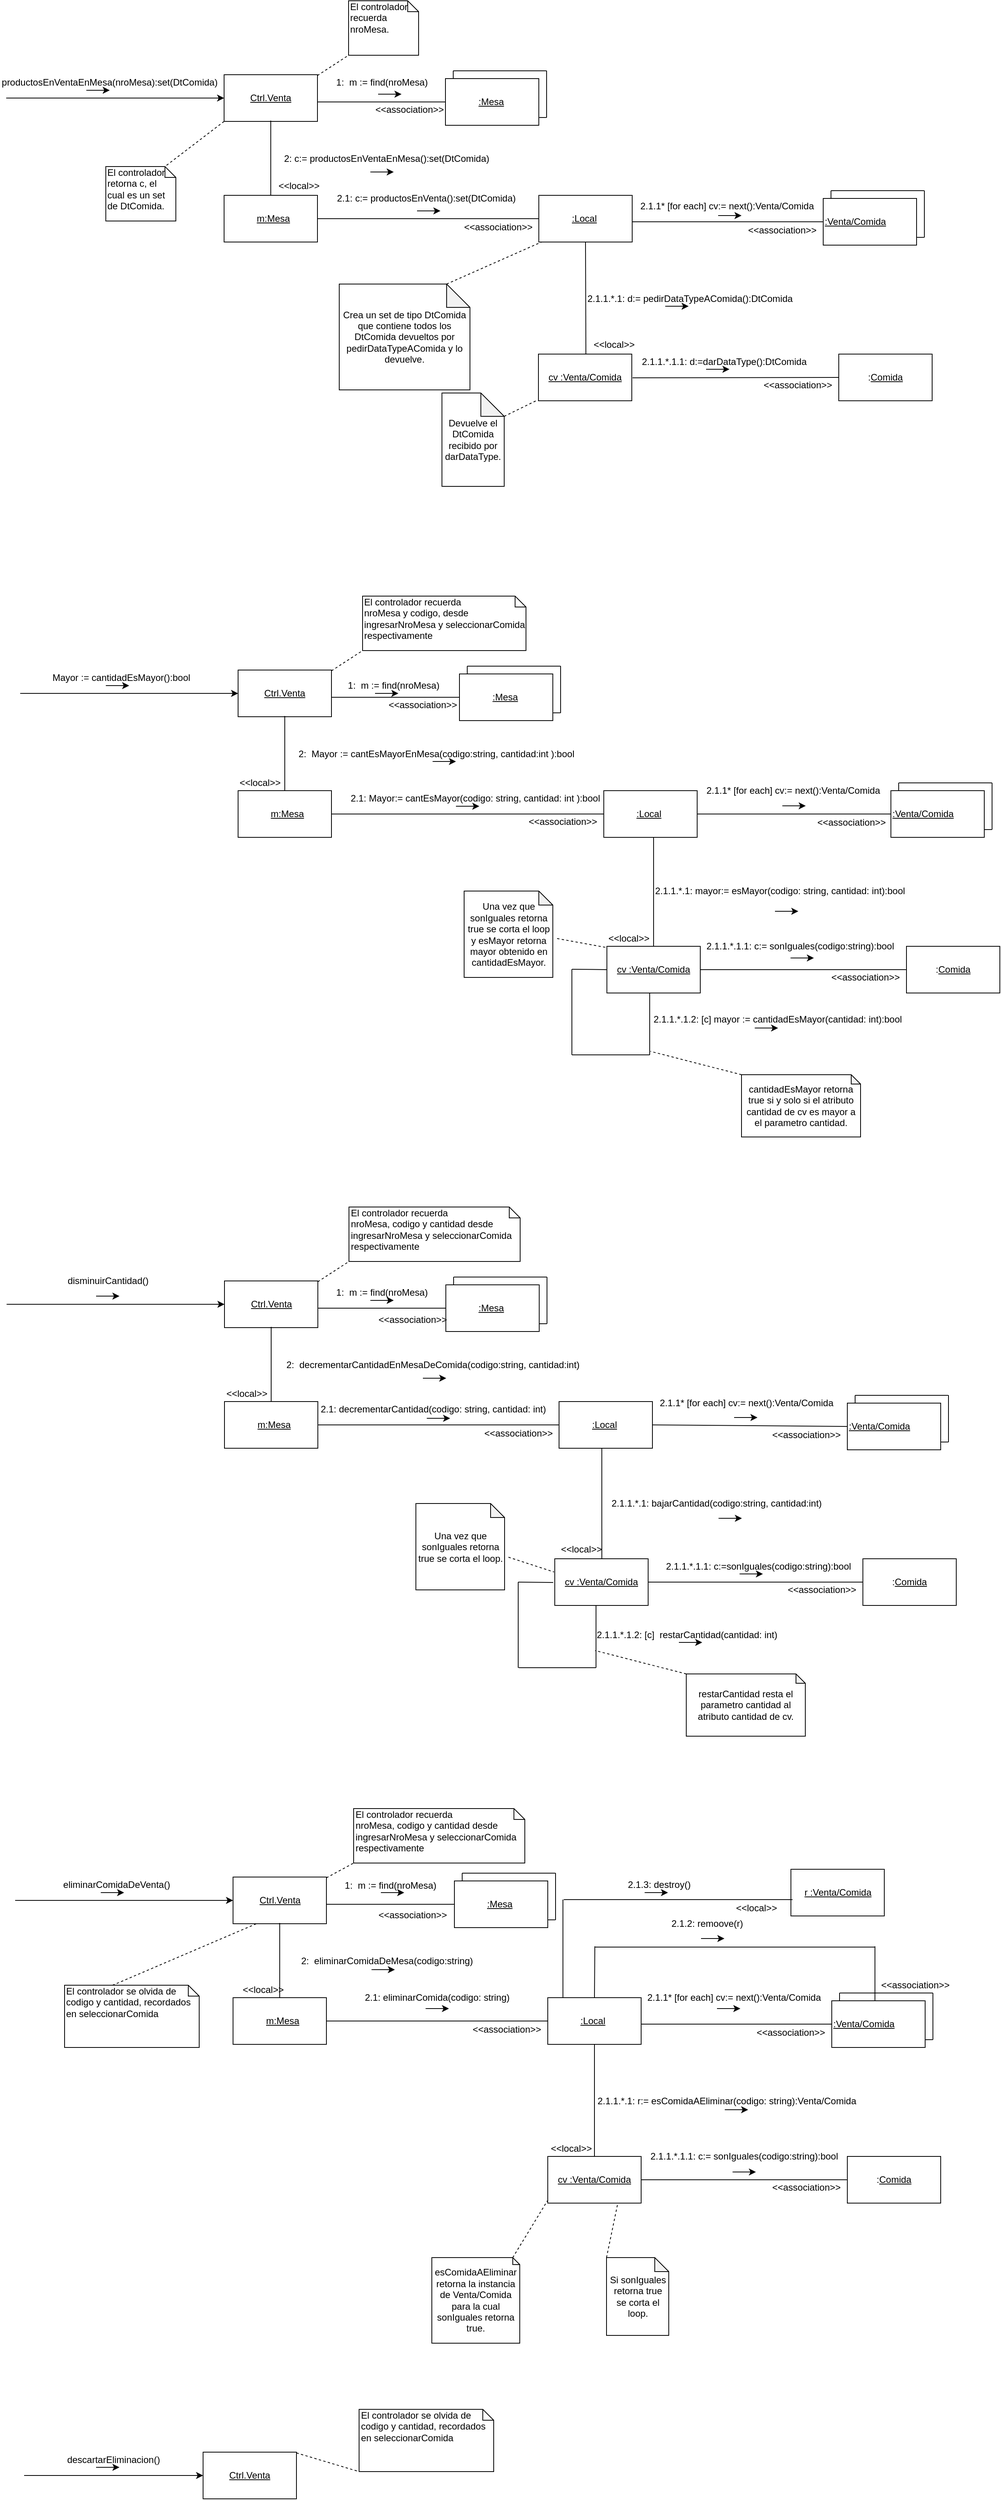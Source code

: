 <mxfile version="10.6.8" type="google"><diagram name="Page-1" id="c4acf3e9-155e-7222-9cf6-157b1a14988f"><mxGraphModel dx="914" dy="802" grid="1" gridSize="10" guides="1" tooltips="1" connect="1" arrows="1" fold="1" page="1" pageScale="1" pageWidth="850" pageHeight="1100" background="#ffffff" math="0" shadow="0"><root><mxCell id="0"/><mxCell id="1" parent="0"/><mxCell id="WVdjRTnnnSpDFYWAdXdl-225" value="&lt;blockquote style=&quot;margin: 0 0 0 40px ; border: none ; padding: 0px&quot;&gt;&lt;div style=&quot;text-align: center&quot;&gt;&lt;u&gt;:Mesa&lt;/u&gt;&lt;/div&gt;&lt;/blockquote&gt;" style="whiteSpace=wrap;html=1;rounded=0;shadow=0;glass=0;comic=0;align=left;" parent="1" vertex="1"><mxGeometry x="596.5" y="140" width="120" height="60" as="geometry"/></mxCell><mxCell id="WVdjRTnnnSpDFYWAdXdl-226" value="" style="endArrow=none;html=1;" parent="1" edge="1"><mxGeometry width="50" height="50" relative="1" as="geometry"><mxPoint x="606.5" y="140" as="sourcePoint"/><mxPoint x="606.5" y="130" as="targetPoint"/></mxGeometry></mxCell><mxCell id="WVdjRTnnnSpDFYWAdXdl-227" value="" style="endArrow=none;html=1;" parent="1" edge="1"><mxGeometry width="50" height="50" relative="1" as="geometry"><mxPoint x="606.5" y="130" as="sourcePoint"/><mxPoint x="726.5" y="130" as="targetPoint"/></mxGeometry></mxCell><mxCell id="WVdjRTnnnSpDFYWAdXdl-228" value="" style="endArrow=none;html=1;" parent="1" edge="1"><mxGeometry width="50" height="50" relative="1" as="geometry"><mxPoint x="726.5" y="190" as="sourcePoint"/><mxPoint x="726.5" y="130" as="targetPoint"/></mxGeometry></mxCell><mxCell id="WVdjRTnnnSpDFYWAdXdl-229" value="" style="endArrow=none;html=1;" parent="1" edge="1"><mxGeometry width="50" height="50" relative="1" as="geometry"><mxPoint x="716.5" y="190" as="sourcePoint"/><mxPoint x="726.5" y="190" as="targetPoint"/></mxGeometry></mxCell><mxCell id="WVdjRTnnnSpDFYWAdXdl-230" value="&lt;u&gt;Ctrl.Venta&lt;/u&gt;" style="rounded=0;whiteSpace=wrap;html=1;" parent="1" vertex="1"><mxGeometry x="312" y="135" width="120" height="60" as="geometry"/></mxCell><mxCell id="WVdjRTnnnSpDFYWAdXdl-231" value="" style="endArrow=classic;html=1;entryX=0;entryY=0.5;entryDx=0;entryDy=0;" parent="1" target="WVdjRTnnnSpDFYWAdXdl-230" edge="1"><mxGeometry width="50" height="50" relative="1" as="geometry"><mxPoint x="32" y="165" as="sourcePoint"/><mxPoint x="142" y="140" as="targetPoint"/></mxGeometry></mxCell><mxCell id="WVdjRTnnnSpDFYWAdXdl-232" value="productosEnVentaEnMesa(nroMesa):set(DtComida)&lt;br&gt;" style="text;html=1;strokeColor=none;fillColor=none;align=center;verticalAlign=middle;whiteSpace=wrap;rounded=0;" parent="1" vertex="1"><mxGeometry x="55" y="135" width="220" height="20" as="geometry"/></mxCell><mxCell id="WVdjRTnnnSpDFYWAdXdl-233" value="El controlador recuerda&amp;nbsp;&lt;br&gt;nroMesa.&lt;br&gt;" style="shape=note;whiteSpace=wrap;html=1;size=14;verticalAlign=top;align=left;spacingTop=-6;rounded=0;shadow=0;glass=0;comic=0;" parent="1" vertex="1"><mxGeometry x="472" y="40" width="90" height="70" as="geometry"/></mxCell><mxCell id="WVdjRTnnnSpDFYWAdXdl-234" value="" style="endArrow=none;dashed=1;html=1;exitX=1;exitY=0.017;exitDx=0;exitDy=0;exitPerimeter=0;entryX=0;entryY=1;entryDx=0;entryDy=0;entryPerimeter=0;" parent="1" source="WVdjRTnnnSpDFYWAdXdl-230" target="WVdjRTnnnSpDFYWAdXdl-233" edge="1"><mxGeometry width="50" height="50" relative="1" as="geometry"><mxPoint x="462" y="150" as="sourcePoint"/><mxPoint x="512" y="100" as="targetPoint"/></mxGeometry></mxCell><mxCell id="WVdjRTnnnSpDFYWAdXdl-235" value="" style="endArrow=none;html=1;entryX=0;entryY=0.5;entryDx=0;entryDy=0;" parent="1" target="WVdjRTnnnSpDFYWAdXdl-225" edge="1"><mxGeometry width="50" height="50" relative="1" as="geometry"><mxPoint x="432" y="170" as="sourcePoint"/><mxPoint x="592" y="170" as="targetPoint"/></mxGeometry></mxCell><mxCell id="WVdjRTnnnSpDFYWAdXdl-236" value="1:&amp;nbsp; m := find(nroMesa)" style="text;html=1;strokeColor=none;fillColor=none;align=center;verticalAlign=middle;whiteSpace=wrap;rounded=0;shadow=0;glass=0;comic=0;" parent="1" vertex="1"><mxGeometry x="444.5" y="135" width="140" height="20" as="geometry"/></mxCell><mxCell id="WVdjRTnnnSpDFYWAdXdl-237" value="&lt;blockquote style=&quot;margin: 0 0 0 40px ; border: none ; padding: 0px&quot;&gt;&lt;div style=&quot;text-align: center&quot;&gt;&lt;span&gt;&lt;u&gt;m:Mesa&lt;/u&gt;&lt;/span&gt;&lt;/div&gt;&lt;/blockquote&gt;" style="rounded=0;whiteSpace=wrap;html=1;shadow=0;glass=0;comic=0;align=left;" parent="1" vertex="1"><mxGeometry x="312" y="290" width="120" height="60" as="geometry"/></mxCell><mxCell id="WVdjRTnnnSpDFYWAdXdl-238" value="" style="endArrow=none;html=1;" parent="1" source="WVdjRTnnnSpDFYWAdXdl-237" edge="1"><mxGeometry width="50" height="50" relative="1" as="geometry"><mxPoint x="322" y="244" as="sourcePoint"/><mxPoint x="372" y="194" as="targetPoint"/></mxGeometry></mxCell><mxCell id="WVdjRTnnnSpDFYWAdXdl-239" value="2: c:= productosEnVentaEnMesa():set(DtComida)" style="text;html=1;strokeColor=none;fillColor=none;align=center;verticalAlign=middle;whiteSpace=wrap;rounded=0;shadow=0;glass=0;comic=0;" parent="1" vertex="1"><mxGeometry x="382" y="233" width="278" height="20" as="geometry"/></mxCell><mxCell id="WVdjRTnnnSpDFYWAdXdl-240" value="&lt;blockquote style=&quot;margin: 0 0 0 40px ; border: none ; padding: 0px&quot;&gt;&lt;div style=&quot;text-align: center&quot;&gt;&lt;span&gt;&lt;u&gt;:Local&lt;/u&gt;&lt;/span&gt;&lt;/div&gt;&lt;/blockquote&gt;" style="rounded=0;whiteSpace=wrap;html=1;shadow=0;glass=0;comic=0;align=left;" parent="1" vertex="1"><mxGeometry x="716.5" y="290" width="120" height="60" as="geometry"/></mxCell><mxCell id="WVdjRTnnnSpDFYWAdXdl-241" value="" style="endArrow=none;html=1;entryX=0;entryY=0.5;entryDx=0;entryDy=0;" parent="1" target="WVdjRTnnnSpDFYWAdXdl-240" edge="1"><mxGeometry width="50" height="50" relative="1" as="geometry"><mxPoint x="432" y="320" as="sourcePoint"/><mxPoint x="482" y="270" as="targetPoint"/></mxGeometry></mxCell><mxCell id="WVdjRTnnnSpDFYWAdXdl-242" value="&amp;lt;&amp;lt;association&amp;gt;&amp;gt;" style="text;html=1;strokeColor=none;fillColor=none;align=center;verticalAlign=middle;whiteSpace=wrap;rounded=0;shadow=0;glass=0;comic=0;" parent="1" vertex="1"><mxGeometry x="611.5" y="321" width="105" height="20" as="geometry"/></mxCell><mxCell id="WVdjRTnnnSpDFYWAdXdl-243" value="2.1: c:= productosEnVenta():set(DtComida)" style="text;html=1;strokeColor=none;fillColor=none;align=center;verticalAlign=middle;whiteSpace=wrap;rounded=0;shadow=0;glass=0;comic=0;" parent="1" vertex="1"><mxGeometry x="428" y="284" width="288" height="20" as="geometry"/></mxCell><mxCell id="WVdjRTnnnSpDFYWAdXdl-244" value="El controlador retorna c, el cual es un set de DtComida.&lt;br&gt;" style="shape=note;whiteSpace=wrap;html=1;size=14;verticalAlign=top;align=left;spacingTop=-6;rounded=0;shadow=0;glass=0;comic=0;" parent="1" vertex="1"><mxGeometry x="160" y="253" width="90" height="70" as="geometry"/></mxCell><mxCell id="WVdjRTnnnSpDFYWAdXdl-245" value="" style="endArrow=none;dashed=1;html=1;exitX=0;exitY=1;exitDx=0;exitDy=0;exitPerimeter=0;entryX=0;entryY=0;entryDx=76;entryDy=0;entryPerimeter=0;" parent="1" source="WVdjRTnnnSpDFYWAdXdl-230" target="WVdjRTnnnSpDFYWAdXdl-244" edge="1"><mxGeometry width="50" height="50" relative="1" as="geometry"><mxPoint x="120" y="349" as="sourcePoint"/><mxPoint x="150" y="349" as="targetPoint"/></mxGeometry></mxCell><mxCell id="WVdjRTnnnSpDFYWAdXdl-246" value="&lt;blockquote style=&quot;margin: 0 0 0 40px ; border: none ; padding: 0px&quot;&gt;&lt;div style=&quot;text-align: center&quot;&gt;&lt;u&gt;:Mesa&lt;/u&gt;&lt;/div&gt;&lt;/blockquote&gt;" style="whiteSpace=wrap;html=1;rounded=0;shadow=0;glass=0;comic=0;align=left;" parent="1" vertex="1"><mxGeometry x="614.5" y="905" width="120" height="60" as="geometry"/></mxCell><mxCell id="WVdjRTnnnSpDFYWAdXdl-247" value="" style="endArrow=none;html=1;" parent="1" edge="1"><mxGeometry width="50" height="50" relative="1" as="geometry"><mxPoint x="624.5" y="905" as="sourcePoint"/><mxPoint x="624.5" y="895" as="targetPoint"/></mxGeometry></mxCell><mxCell id="WVdjRTnnnSpDFYWAdXdl-248" value="" style="endArrow=none;html=1;" parent="1" edge="1"><mxGeometry width="50" height="50" relative="1" as="geometry"><mxPoint x="624.5" y="895" as="sourcePoint"/><mxPoint x="744.5" y="895" as="targetPoint"/></mxGeometry></mxCell><mxCell id="WVdjRTnnnSpDFYWAdXdl-249" value="" style="endArrow=none;html=1;" parent="1" edge="1"><mxGeometry width="50" height="50" relative="1" as="geometry"><mxPoint x="744.5" y="955" as="sourcePoint"/><mxPoint x="744.5" y="895" as="targetPoint"/></mxGeometry></mxCell><mxCell id="WVdjRTnnnSpDFYWAdXdl-250" value="" style="endArrow=none;html=1;" parent="1" edge="1"><mxGeometry width="50" height="50" relative="1" as="geometry"><mxPoint x="734.5" y="955" as="sourcePoint"/><mxPoint x="744.5" y="955" as="targetPoint"/></mxGeometry></mxCell><mxCell id="WVdjRTnnnSpDFYWAdXdl-251" value="&lt;u&gt;Ctrl.Venta&lt;/u&gt;" style="rounded=0;whiteSpace=wrap;html=1;" parent="1" vertex="1"><mxGeometry x="330" y="900" width="120" height="60" as="geometry"/></mxCell><mxCell id="WVdjRTnnnSpDFYWAdXdl-252" value="" style="endArrow=classic;html=1;entryX=0;entryY=0.5;entryDx=0;entryDy=0;" parent="1" target="WVdjRTnnnSpDFYWAdXdl-251" edge="1"><mxGeometry width="50" height="50" relative="1" as="geometry"><mxPoint x="50" y="930" as="sourcePoint"/><mxPoint x="160" y="905" as="targetPoint"/></mxGeometry></mxCell><mxCell id="WVdjRTnnnSpDFYWAdXdl-253" value="Mayor := cantidadEsMayor():bool" style="text;html=1;strokeColor=none;fillColor=none;align=center;verticalAlign=middle;whiteSpace=wrap;rounded=0;" parent="1" vertex="1"><mxGeometry x="70" y="900" width="220" height="20" as="geometry"/></mxCell><mxCell id="WVdjRTnnnSpDFYWAdXdl-254" value="El controlador recuerda&amp;nbsp;&lt;br&gt;nroMesa y codigo, desde ingresarNroMesa y seleccionarComida respectivamente&lt;br&gt;" style="shape=note;whiteSpace=wrap;html=1;size=14;verticalAlign=top;align=left;spacingTop=-6;rounded=0;shadow=0;glass=0;comic=0;" parent="1" vertex="1"><mxGeometry x="490" y="805" width="210" height="70" as="geometry"/></mxCell><mxCell id="WVdjRTnnnSpDFYWAdXdl-255" value="" style="endArrow=none;dashed=1;html=1;exitX=1;exitY=0.017;exitDx=0;exitDy=0;exitPerimeter=0;entryX=0;entryY=1;entryDx=0;entryDy=0;entryPerimeter=0;" parent="1" source="WVdjRTnnnSpDFYWAdXdl-251" target="WVdjRTnnnSpDFYWAdXdl-254" edge="1"><mxGeometry width="50" height="50" relative="1" as="geometry"><mxPoint x="480" y="915" as="sourcePoint"/><mxPoint x="530" y="865" as="targetPoint"/></mxGeometry></mxCell><mxCell id="WVdjRTnnnSpDFYWAdXdl-256" value="" style="endArrow=none;html=1;entryX=0;entryY=0.5;entryDx=0;entryDy=0;" parent="1" target="WVdjRTnnnSpDFYWAdXdl-246" edge="1"><mxGeometry width="50" height="50" relative="1" as="geometry"><mxPoint x="450" y="935" as="sourcePoint"/><mxPoint x="610" y="935" as="targetPoint"/></mxGeometry></mxCell><mxCell id="WVdjRTnnnSpDFYWAdXdl-257" value="1:&amp;nbsp; m := find(nroMesa)" style="text;html=1;strokeColor=none;fillColor=none;align=center;verticalAlign=middle;whiteSpace=wrap;rounded=0;shadow=0;glass=0;comic=0;" parent="1" vertex="1"><mxGeometry x="460" y="910" width="140" height="20" as="geometry"/></mxCell><mxCell id="WVdjRTnnnSpDFYWAdXdl-258" value="&lt;blockquote style=&quot;margin: 0 0 0 40px ; border: none ; padding: 0px&quot;&gt;&lt;div style=&quot;text-align: center&quot;&gt;&lt;span&gt;&lt;u&gt;m:Mesa&lt;/u&gt;&lt;/span&gt;&lt;/div&gt;&lt;/blockquote&gt;" style="rounded=0;whiteSpace=wrap;html=1;shadow=0;glass=0;comic=0;align=left;" parent="1" vertex="1"><mxGeometry x="330" y="1055" width="120" height="60" as="geometry"/></mxCell><mxCell id="WVdjRTnnnSpDFYWAdXdl-259" value="" style="endArrow=none;html=1;" parent="1" source="WVdjRTnnnSpDFYWAdXdl-258" edge="1"><mxGeometry width="50" height="50" relative="1" as="geometry"><mxPoint x="340" y="1009" as="sourcePoint"/><mxPoint x="390" y="959" as="targetPoint"/></mxGeometry></mxCell><mxCell id="WVdjRTnnnSpDFYWAdXdl-260" value="2:&amp;nbsp; Mayor := cantEsMayorEnMesa(codigo:string, cantidad:int ):bool" style="text;html=1;strokeColor=none;fillColor=none;align=center;verticalAlign=middle;whiteSpace=wrap;rounded=0;shadow=0;glass=0;comic=0;" parent="1" vertex="1"><mxGeometry x="400" y="998" width="370" height="20" as="geometry"/></mxCell><mxCell id="WVdjRTnnnSpDFYWAdXdl-261" value="&lt;blockquote style=&quot;margin: 0 0 0 40px ; border: none ; padding: 0px&quot;&gt;&lt;div style=&quot;text-align: center&quot;&gt;&lt;span&gt;&lt;u&gt;:Local&lt;/u&gt;&lt;/span&gt;&lt;/div&gt;&lt;/blockquote&gt;" style="rounded=0;whiteSpace=wrap;html=1;shadow=0;glass=0;comic=0;align=left;" parent="1" vertex="1"><mxGeometry x="800" y="1055" width="120" height="60" as="geometry"/></mxCell><mxCell id="WVdjRTnnnSpDFYWAdXdl-262" value="" style="endArrow=none;html=1;entryX=0;entryY=0.5;entryDx=0;entryDy=0;" parent="1" target="WVdjRTnnnSpDFYWAdXdl-261" edge="1"><mxGeometry width="50" height="50" relative="1" as="geometry"><mxPoint x="450" y="1085" as="sourcePoint"/><mxPoint x="500" y="1035" as="targetPoint"/></mxGeometry></mxCell><mxCell id="WVdjRTnnnSpDFYWAdXdl-263" value="&amp;lt;&amp;lt;association&amp;gt;&amp;gt;" style="text;html=1;strokeColor=none;fillColor=none;align=center;verticalAlign=middle;whiteSpace=wrap;rounded=0;shadow=0;glass=0;comic=0;" parent="1" vertex="1"><mxGeometry x="695" y="1085" width="105" height="20" as="geometry"/></mxCell><mxCell id="WVdjRTnnnSpDFYWAdXdl-264" value="2.1: Mayor:= cantEsMayor(codigo: string, cantidad: int ):bool" style="text;html=1;strokeColor=none;fillColor=none;align=center;verticalAlign=middle;whiteSpace=wrap;rounded=0;shadow=0;glass=0;comic=0;" parent="1" vertex="1"><mxGeometry x="470" y="1055" width="330" height="20" as="geometry"/></mxCell><mxCell id="WVdjRTnnnSpDFYWAdXdl-265" value="&lt;blockquote style=&quot;margin: 0 0 0 40px ; border: none ; padding: 0px&quot;&gt;&lt;div style=&quot;text-align: center&quot;&gt;&lt;u&gt;:Mesa&lt;/u&gt;&lt;/div&gt;&lt;/blockquote&gt;" style="whiteSpace=wrap;html=1;rounded=0;shadow=0;glass=0;comic=0;align=left;" parent="1" vertex="1"><mxGeometry x="597" y="1690" width="120" height="60" as="geometry"/></mxCell><mxCell id="WVdjRTnnnSpDFYWAdXdl-266" value="" style="endArrow=none;html=1;" parent="1" edge="1"><mxGeometry width="50" height="50" relative="1" as="geometry"><mxPoint x="607" y="1690" as="sourcePoint"/><mxPoint x="607" y="1680" as="targetPoint"/></mxGeometry></mxCell><mxCell id="WVdjRTnnnSpDFYWAdXdl-267" value="" style="endArrow=none;html=1;" parent="1" edge="1"><mxGeometry width="50" height="50" relative="1" as="geometry"><mxPoint x="607" y="1680" as="sourcePoint"/><mxPoint x="727" y="1680" as="targetPoint"/></mxGeometry></mxCell><mxCell id="WVdjRTnnnSpDFYWAdXdl-268" value="" style="endArrow=none;html=1;" parent="1" edge="1"><mxGeometry width="50" height="50" relative="1" as="geometry"><mxPoint x="727" y="1740" as="sourcePoint"/><mxPoint x="727" y="1680" as="targetPoint"/></mxGeometry></mxCell><mxCell id="WVdjRTnnnSpDFYWAdXdl-269" value="" style="endArrow=none;html=1;" parent="1" edge="1"><mxGeometry width="50" height="50" relative="1" as="geometry"><mxPoint x="717" y="1740" as="sourcePoint"/><mxPoint x="727" y="1740" as="targetPoint"/></mxGeometry></mxCell><mxCell id="WVdjRTnnnSpDFYWAdXdl-270" value="&lt;u&gt;Ctrl.Venta&lt;/u&gt;" style="rounded=0;whiteSpace=wrap;html=1;" parent="1" vertex="1"><mxGeometry x="312.5" y="1685" width="120" height="60" as="geometry"/></mxCell><mxCell id="WVdjRTnnnSpDFYWAdXdl-271" value="" style="endArrow=classic;html=1;entryX=0;entryY=0.5;entryDx=0;entryDy=0;" parent="1" target="WVdjRTnnnSpDFYWAdXdl-270" edge="1"><mxGeometry width="50" height="50" relative="1" as="geometry"><mxPoint x="32.5" y="1715" as="sourcePoint"/><mxPoint x="142.5" y="1690" as="targetPoint"/></mxGeometry></mxCell><mxCell id="WVdjRTnnnSpDFYWAdXdl-272" value="disminuirCantidad()" style="text;html=1;strokeColor=none;fillColor=none;align=center;verticalAlign=middle;whiteSpace=wrap;rounded=0;" parent="1" vertex="1"><mxGeometry x="52.5" y="1675" width="220" height="20" as="geometry"/></mxCell><mxCell id="WVdjRTnnnSpDFYWAdXdl-273" value="El controlador recuerda&amp;nbsp;&lt;br&gt;nroMesa, codigo y cantidad desde ingresarNroMesa y seleccionarComida respectivamente&lt;br&gt;" style="shape=note;whiteSpace=wrap;html=1;size=14;verticalAlign=top;align=left;spacingTop=-6;rounded=0;shadow=0;glass=0;comic=0;" parent="1" vertex="1"><mxGeometry x="472.5" y="1590" width="220" height="70" as="geometry"/></mxCell><mxCell id="WVdjRTnnnSpDFYWAdXdl-274" value="" style="endArrow=none;dashed=1;html=1;exitX=1;exitY=0.017;exitDx=0;exitDy=0;exitPerimeter=0;entryX=0;entryY=1;entryDx=0;entryDy=0;entryPerimeter=0;" parent="1" source="WVdjRTnnnSpDFYWAdXdl-270" target="WVdjRTnnnSpDFYWAdXdl-273" edge="1"><mxGeometry width="50" height="50" relative="1" as="geometry"><mxPoint x="462.5" y="1700" as="sourcePoint"/><mxPoint x="512.5" y="1650" as="targetPoint"/></mxGeometry></mxCell><mxCell id="WVdjRTnnnSpDFYWAdXdl-275" value="" style="endArrow=none;html=1;entryX=0;entryY=0.5;entryDx=0;entryDy=0;" parent="1" target="WVdjRTnnnSpDFYWAdXdl-265" edge="1"><mxGeometry width="50" height="50" relative="1" as="geometry"><mxPoint x="432.5" y="1720" as="sourcePoint"/><mxPoint x="592.5" y="1720" as="targetPoint"/></mxGeometry></mxCell><mxCell id="WVdjRTnnnSpDFYWAdXdl-276" value="1:&amp;nbsp; m := find(nroMesa)" style="text;html=1;strokeColor=none;fillColor=none;align=center;verticalAlign=middle;whiteSpace=wrap;rounded=0;shadow=0;glass=0;comic=0;" parent="1" vertex="1"><mxGeometry x="445" y="1690" width="140" height="20" as="geometry"/></mxCell><mxCell id="WVdjRTnnnSpDFYWAdXdl-277" value="&lt;blockquote style=&quot;margin: 0 0 0 40px ; border: none ; padding: 0px&quot;&gt;&lt;div style=&quot;text-align: center&quot;&gt;&lt;span&gt;&lt;u&gt;m:Mesa&lt;/u&gt;&lt;/span&gt;&lt;/div&gt;&lt;/blockquote&gt;" style="rounded=0;whiteSpace=wrap;html=1;shadow=0;glass=0;comic=0;align=left;" parent="1" vertex="1"><mxGeometry x="312.5" y="1840" width="120" height="60" as="geometry"/></mxCell><mxCell id="WVdjRTnnnSpDFYWAdXdl-278" value="" style="endArrow=none;html=1;" parent="1" source="WVdjRTnnnSpDFYWAdXdl-277" edge="1"><mxGeometry width="50" height="50" relative="1" as="geometry"><mxPoint x="322.5" y="1794" as="sourcePoint"/><mxPoint x="372.5" y="1744" as="targetPoint"/></mxGeometry></mxCell><mxCell id="WVdjRTnnnSpDFYWAdXdl-279" value="2:&amp;nbsp; decrementarCantidadEnMesaDeComida(codigo:string, cantidad:int)" style="text;html=1;strokeColor=none;fillColor=none;align=center;verticalAlign=middle;whiteSpace=wrap;rounded=0;shadow=0;glass=0;comic=0;" parent="1" vertex="1"><mxGeometry x="382.5" y="1783" width="395" height="20" as="geometry"/></mxCell><mxCell id="WVdjRTnnnSpDFYWAdXdl-280" value="&lt;blockquote style=&quot;margin: 0 0 0 40px ; border: none ; padding: 0px&quot;&gt;&lt;div style=&quot;text-align: center&quot;&gt;&lt;span&gt;&lt;u&gt;:Local&lt;/u&gt;&lt;/span&gt;&lt;/div&gt;&lt;/blockquote&gt;" style="rounded=0;whiteSpace=wrap;html=1;shadow=0;glass=0;comic=0;align=left;" parent="1" vertex="1"><mxGeometry x="742.5" y="1840" width="120" height="60" as="geometry"/></mxCell><mxCell id="WVdjRTnnnSpDFYWAdXdl-281" value="" style="endArrow=none;html=1;entryX=0;entryY=0.5;entryDx=0;entryDy=0;" parent="1" target="WVdjRTnnnSpDFYWAdXdl-280" edge="1"><mxGeometry width="50" height="50" relative="1" as="geometry"><mxPoint x="432.5" y="1870" as="sourcePoint"/><mxPoint x="482.5" y="1820" as="targetPoint"/></mxGeometry></mxCell><mxCell id="WVdjRTnnnSpDFYWAdXdl-282" value="&amp;lt;&amp;lt;association&amp;gt;&amp;gt;" style="text;html=1;strokeColor=none;fillColor=none;align=center;verticalAlign=middle;whiteSpace=wrap;rounded=0;shadow=0;glass=0;comic=0;" parent="1" vertex="1"><mxGeometry x="637.5" y="1871" width="105" height="20" as="geometry"/></mxCell><mxCell id="WVdjRTnnnSpDFYWAdXdl-283" value="2.1: decrementarCantidad(codigo: string, cantidad: int)" style="text;html=1;strokeColor=none;fillColor=none;align=center;verticalAlign=middle;whiteSpace=wrap;rounded=0;shadow=0;glass=0;comic=0;" parent="1" vertex="1"><mxGeometry x="428.5" y="1840" width="304" height="20" as="geometry"/></mxCell><mxCell id="WVdjRTnnnSpDFYWAdXdl-284" value="&lt;blockquote style=&quot;margin: 0 0 0 40px ; border: none ; padding: 0px&quot;&gt;&lt;div style=&quot;text-align: center&quot;&gt;&lt;u&gt;:Mesa&lt;/u&gt;&lt;/div&gt;&lt;/blockquote&gt;" style="whiteSpace=wrap;html=1;rounded=0;shadow=0;glass=0;comic=0;align=left;" parent="1" vertex="1"><mxGeometry x="608" y="2456" width="120" height="60" as="geometry"/></mxCell><mxCell id="WVdjRTnnnSpDFYWAdXdl-285" value="" style="endArrow=none;html=1;" parent="1" edge="1"><mxGeometry width="50" height="50" relative="1" as="geometry"><mxPoint x="618" y="2456.0" as="sourcePoint"/><mxPoint x="618" y="2446.0" as="targetPoint"/></mxGeometry></mxCell><mxCell id="WVdjRTnnnSpDFYWAdXdl-286" value="" style="endArrow=none;html=1;" parent="1" edge="1"><mxGeometry width="50" height="50" relative="1" as="geometry"><mxPoint x="618" y="2446.0" as="sourcePoint"/><mxPoint x="738" y="2446.0" as="targetPoint"/></mxGeometry></mxCell><mxCell id="WVdjRTnnnSpDFYWAdXdl-287" value="" style="endArrow=none;html=1;" parent="1" edge="1"><mxGeometry width="50" height="50" relative="1" as="geometry"><mxPoint x="738" y="2506.0" as="sourcePoint"/><mxPoint x="738" y="2446.0" as="targetPoint"/></mxGeometry></mxCell><mxCell id="WVdjRTnnnSpDFYWAdXdl-288" value="" style="endArrow=none;html=1;" parent="1" edge="1"><mxGeometry width="50" height="50" relative="1" as="geometry"><mxPoint x="728" y="2506.0" as="sourcePoint"/><mxPoint x="738" y="2506.0" as="targetPoint"/></mxGeometry></mxCell><mxCell id="WVdjRTnnnSpDFYWAdXdl-289" value="&lt;u&gt;Ctrl.Venta&lt;/u&gt;" style="rounded=0;whiteSpace=wrap;html=1;" parent="1" vertex="1"><mxGeometry x="323.5" y="2451" width="120" height="60" as="geometry"/></mxCell><mxCell id="WVdjRTnnnSpDFYWAdXdl-290" value="" style="endArrow=classic;html=1;entryX=0;entryY=0.5;entryDx=0;entryDy=0;" parent="1" target="WVdjRTnnnSpDFYWAdXdl-289" edge="1"><mxGeometry width="50" height="50" relative="1" as="geometry"><mxPoint x="43.5" y="2481.0" as="sourcePoint"/><mxPoint x="153.5" y="2456" as="targetPoint"/></mxGeometry></mxCell><mxCell id="WVdjRTnnnSpDFYWAdXdl-291" value="eliminarComidaDeVenta()" style="text;html=1;strokeColor=none;fillColor=none;align=center;verticalAlign=middle;whiteSpace=wrap;rounded=0;" parent="1" vertex="1"><mxGeometry x="63.5" y="2451" width="220" height="20" as="geometry"/></mxCell><mxCell id="WVdjRTnnnSpDFYWAdXdl-292" value="" style="endArrow=none;dashed=1;html=1;exitX=1;exitY=0.017;exitDx=0;exitDy=0;exitPerimeter=0;entryX=0;entryY=1;entryDx=0;entryDy=0;entryPerimeter=0;" parent="1" source="WVdjRTnnnSpDFYWAdXdl-289" target="WVdjRTnnnSpDFYWAdXdl-302" edge="1"><mxGeometry width="50" height="50" relative="1" as="geometry"><mxPoint x="473.5" y="2466" as="sourcePoint"/><mxPoint x="483.5" y="2426" as="targetPoint"/></mxGeometry></mxCell><mxCell id="WVdjRTnnnSpDFYWAdXdl-293" value="" style="endArrow=none;html=1;entryX=0;entryY=0.5;entryDx=0;entryDy=0;" parent="1" target="WVdjRTnnnSpDFYWAdXdl-284" edge="1"><mxGeometry width="50" height="50" relative="1" as="geometry"><mxPoint x="443.5" y="2486.0" as="sourcePoint"/><mxPoint x="603.5" y="2486" as="targetPoint"/></mxGeometry></mxCell><mxCell id="WVdjRTnnnSpDFYWAdXdl-294" value="1:&amp;nbsp; m := find(nroMesa)" style="text;html=1;strokeColor=none;fillColor=none;align=center;verticalAlign=middle;whiteSpace=wrap;rounded=0;shadow=0;glass=0;comic=0;" parent="1" vertex="1"><mxGeometry x="456" y="2451.5" width="140" height="20" as="geometry"/></mxCell><mxCell id="WVdjRTnnnSpDFYWAdXdl-295" value="&lt;blockquote style=&quot;margin: 0 0 0 40px ; border: none ; padding: 0px&quot;&gt;&lt;div style=&quot;text-align: center&quot;&gt;&lt;span&gt;&lt;u&gt;m:Mesa&lt;/u&gt;&lt;/span&gt;&lt;/div&gt;&lt;/blockquote&gt;" style="rounded=0;whiteSpace=wrap;html=1;shadow=0;glass=0;comic=0;align=left;" parent="1" vertex="1"><mxGeometry x="323.5" y="2606" width="120" height="60" as="geometry"/></mxCell><mxCell id="WVdjRTnnnSpDFYWAdXdl-296" value="" style="endArrow=none;html=1;" parent="1" source="WVdjRTnnnSpDFYWAdXdl-295" edge="1"><mxGeometry width="50" height="50" relative="1" as="geometry"><mxPoint x="333.5" y="2560" as="sourcePoint"/><mxPoint x="383.5" y="2510" as="targetPoint"/></mxGeometry></mxCell><mxCell id="WVdjRTnnnSpDFYWAdXdl-297" value="2:&amp;nbsp; eliminarComidaDeMesa(codigo:string)" style="text;html=1;strokeColor=none;fillColor=none;align=center;verticalAlign=middle;whiteSpace=wrap;rounded=0;shadow=0;glass=0;comic=0;" parent="1" vertex="1"><mxGeometry x="393.5" y="2549" width="255" height="20" as="geometry"/></mxCell><mxCell id="WVdjRTnnnSpDFYWAdXdl-298" value="&lt;blockquote style=&quot;margin: 0 0 0 40px ; border: none ; padding: 0px&quot;&gt;&lt;div style=&quot;text-align: center&quot;&gt;&lt;span&gt;&lt;u&gt;:Local&lt;/u&gt;&lt;/span&gt;&lt;/div&gt;&lt;/blockquote&gt;" style="rounded=0;whiteSpace=wrap;html=1;shadow=0;glass=0;comic=0;align=left;" parent="1" vertex="1"><mxGeometry x="728" y="2606" width="120" height="60" as="geometry"/></mxCell><mxCell id="WVdjRTnnnSpDFYWAdXdl-299" value="" style="endArrow=none;html=1;entryX=0;entryY=0.5;entryDx=0;entryDy=0;" parent="1" target="WVdjRTnnnSpDFYWAdXdl-298" edge="1"><mxGeometry width="50" height="50" relative="1" as="geometry"><mxPoint x="443.5" y="2636.0" as="sourcePoint"/><mxPoint x="493.5" y="2586" as="targetPoint"/></mxGeometry></mxCell><mxCell id="WVdjRTnnnSpDFYWAdXdl-300" value="&amp;lt;&amp;lt;association&amp;gt;&amp;gt;" style="text;html=1;strokeColor=none;fillColor=none;align=center;verticalAlign=middle;whiteSpace=wrap;rounded=0;shadow=0;glass=0;comic=0;" parent="1" vertex="1"><mxGeometry x="623" y="2637" width="105" height="20" as="geometry"/></mxCell><mxCell id="WVdjRTnnnSpDFYWAdXdl-301" value="2.1: eliminarComida(codigo: string)" style="text;html=1;strokeColor=none;fillColor=none;align=center;verticalAlign=middle;whiteSpace=wrap;rounded=0;shadow=0;glass=0;comic=0;" parent="1" vertex="1"><mxGeometry x="442" y="2596" width="288" height="20" as="geometry"/></mxCell><mxCell id="WVdjRTnnnSpDFYWAdXdl-302" value="El controlador recuerda&amp;nbsp;&lt;br&gt;nroMesa, codigo y cantidad desde ingresarNroMesa y seleccionarComida respectivamente&lt;br&gt;" style="shape=note;whiteSpace=wrap;html=1;size=14;verticalAlign=top;align=left;spacingTop=-6;rounded=0;shadow=0;glass=0;comic=0;" parent="1" vertex="1"><mxGeometry x="478.5" y="2363" width="220" height="70" as="geometry"/></mxCell><mxCell id="WVdjRTnnnSpDFYWAdXdl-303" value="&lt;u&gt;Ctrl.Venta&lt;/u&gt;" style="rounded=0;whiteSpace=wrap;html=1;" parent="1" vertex="1"><mxGeometry x="285" y="3190" width="120" height="60" as="geometry"/></mxCell><mxCell id="WVdjRTnnnSpDFYWAdXdl-304" value="" style="endArrow=classic;html=1;entryX=0;entryY=0.5;entryDx=0;entryDy=0;" parent="1" target="WVdjRTnnnSpDFYWAdXdl-303" edge="1"><mxGeometry width="50" height="50" relative="1" as="geometry"><mxPoint x="55" y="3220" as="sourcePoint"/><mxPoint x="165" y="3195" as="targetPoint"/></mxGeometry></mxCell><mxCell id="WVdjRTnnnSpDFYWAdXdl-305" value="descartarEliminacion()" style="text;html=1;strokeColor=none;fillColor=none;align=center;verticalAlign=middle;whiteSpace=wrap;rounded=0;" parent="1" vertex="1"><mxGeometry x="75" y="3190" width="190" height="20" as="geometry"/></mxCell><mxCell id="WVdjRTnnnSpDFYWAdXdl-306" value="El controlador se olvida de codigo y cantidad, recordados en seleccionarComida&lt;br&gt;" style="shape=note;whiteSpace=wrap;html=1;size=14;verticalAlign=top;align=left;spacingTop=-6;rounded=0;shadow=0;glass=0;comic=0;" parent="1" vertex="1"><mxGeometry x="485.5" y="3135" width="173" height="80" as="geometry"/></mxCell><mxCell id="WVdjRTnnnSpDFYWAdXdl-307" value="" style="endArrow=none;dashed=1;html=1;exitX=1;exitY=0.017;exitDx=0;exitDy=0;exitPerimeter=0;entryX=0;entryY=1;entryDx=0;entryDy=0;entryPerimeter=0;" parent="1" source="WVdjRTnnnSpDFYWAdXdl-303" target="WVdjRTnnnSpDFYWAdXdl-306" edge="1"><mxGeometry width="50" height="50" relative="1" as="geometry"><mxPoint x="435" y="3205" as="sourcePoint"/><mxPoint x="485" y="3155" as="targetPoint"/></mxGeometry></mxCell><mxCell id="WVdjRTnnnSpDFYWAdXdl-308" value="&lt;div style=&quot;text-align: center&quot;&gt;&lt;u&gt;:Venta/Comida&lt;/u&gt;&lt;/div&gt;" style="whiteSpace=wrap;html=1;rounded=0;shadow=0;glass=0;comic=0;align=left;" parent="1" vertex="1"><mxGeometry x="1082" y="294" width="120" height="60" as="geometry"/></mxCell><mxCell id="WVdjRTnnnSpDFYWAdXdl-309" value="" style="endArrow=none;html=1;" parent="1" edge="1"><mxGeometry width="50" height="50" relative="1" as="geometry"><mxPoint x="1092" y="294" as="sourcePoint"/><mxPoint x="1092" y="284" as="targetPoint"/></mxGeometry></mxCell><mxCell id="WVdjRTnnnSpDFYWAdXdl-310" value="" style="endArrow=none;html=1;" parent="1" edge="1"><mxGeometry width="50" height="50" relative="1" as="geometry"><mxPoint x="1092" y="284" as="sourcePoint"/><mxPoint x="1212" y="284" as="targetPoint"/></mxGeometry></mxCell><mxCell id="WVdjRTnnnSpDFYWAdXdl-311" value="" style="endArrow=none;html=1;" parent="1" edge="1"><mxGeometry width="50" height="50" relative="1" as="geometry"><mxPoint x="1212" y="344" as="sourcePoint"/><mxPoint x="1212" y="284" as="targetPoint"/></mxGeometry></mxCell><mxCell id="WVdjRTnnnSpDFYWAdXdl-312" value="" style="endArrow=none;html=1;" parent="1" edge="1"><mxGeometry width="50" height="50" relative="1" as="geometry"><mxPoint x="1202" y="344" as="sourcePoint"/><mxPoint x="1212" y="344" as="targetPoint"/></mxGeometry></mxCell><mxCell id="WVdjRTnnnSpDFYWAdXdl-313" value="" style="endArrow=none;html=1;entryX=0;entryY=0.5;entryDx=0;entryDy=0;" parent="1" target="WVdjRTnnnSpDFYWAdXdl-308" edge="1"><mxGeometry width="50" height="50" relative="1" as="geometry"><mxPoint x="837" y="324" as="sourcePoint"/><mxPoint x="887" y="279" as="targetPoint"/></mxGeometry></mxCell><mxCell id="WVdjRTnnnSpDFYWAdXdl-314" value="2.1.1* [for each] cv:= next():Venta/Comida" style="text;html=1;resizable=0;points=[];autosize=1;align=left;verticalAlign=top;spacingTop=-4;" parent="1" vertex="1"><mxGeometry x="845" y="294" width="240" height="20" as="geometry"/></mxCell><mxCell id="WVdjRTnnnSpDFYWAdXdl-315" value="" style="endArrow=none;html=1;exitX=0.5;exitY=0;exitDx=0;exitDy=0;entryX=0.5;entryY=1;entryDx=0;entryDy=0;" parent="1" target="WVdjRTnnnSpDFYWAdXdl-240" edge="1"><mxGeometry width="50" height="50" relative="1" as="geometry"><mxPoint x="777" y="494.5" as="sourcePoint"/><mxPoint x="777" y="354.5" as="targetPoint"/></mxGeometry></mxCell><mxCell id="WVdjRTnnnSpDFYWAdXdl-316" value="&amp;lt;&amp;lt;association&amp;gt;&amp;gt;" style="text;html=1;strokeColor=none;fillColor=none;align=center;verticalAlign=middle;whiteSpace=wrap;rounded=0;shadow=0;glass=0;comic=0;" parent="1" vertex="1"><mxGeometry x="977" y="325" width="105" height="20" as="geometry"/></mxCell><mxCell id="WVdjRTnnnSpDFYWAdXdl-317" value="2.1.1.*.1: d:= pedirDataTypeAComida():DtComida" style="text;html=1;resizable=0;points=[];autosize=1;align=left;verticalAlign=top;spacingTop=-4;" parent="1" vertex="1"><mxGeometry x="776.5" y="413" width="280" height="20" as="geometry"/></mxCell><mxCell id="WVdjRTnnnSpDFYWAdXdl-318" value=":&lt;u&gt;Comida&lt;/u&gt;" style="rounded=0;whiteSpace=wrap;html=1;" parent="1" vertex="1"><mxGeometry x="1102" y="494" width="120" height="60" as="geometry"/></mxCell><mxCell id="WVdjRTnnnSpDFYWAdXdl-319" value="" style="endArrow=none;html=1;exitX=1;exitY=0.5;exitDx=0;exitDy=0;entryX=0;entryY=0.5;entryDx=0;entryDy=0;" parent="1" target="WVdjRTnnnSpDFYWAdXdl-318" edge="1"><mxGeometry width="50" height="50" relative="1" as="geometry"><mxPoint x="837" y="524.5" as="sourcePoint"/><mxPoint x="1082" y="514" as="targetPoint"/></mxGeometry></mxCell><mxCell id="WVdjRTnnnSpDFYWAdXdl-320" value="2.1.1.*.1.1: d:=darDataType():DtComida" style="text;html=1;resizable=0;points=[];autosize=1;align=left;verticalAlign=top;spacingTop=-4;" parent="1" vertex="1"><mxGeometry x="846.5" y="494" width="230" height="20" as="geometry"/></mxCell><mxCell id="WVdjRTnnnSpDFYWAdXdl-321" value="&amp;lt;&amp;lt;association&amp;gt;&amp;gt;" style="text;html=1;strokeColor=none;fillColor=none;align=center;verticalAlign=middle;whiteSpace=wrap;rounded=0;shadow=0;glass=0;comic=0;" parent="1" vertex="1"><mxGeometry x="997" y="524" width="105" height="20" as="geometry"/></mxCell><mxCell id="WVdjRTnnnSpDFYWAdXdl-322" value="&lt;u&gt;cv :Venta/Comida&lt;/u&gt;" style="rounded=0;whiteSpace=wrap;html=1;" parent="1" vertex="1"><mxGeometry x="716" y="494" width="120" height="60" as="geometry"/></mxCell><mxCell id="WVdjRTnnnSpDFYWAdXdl-323" value="Crea un set de tipo DtComida que contiene todos los DtComida devueltos por pedirDataTypeAComida y lo devuelve." style="shape=note;whiteSpace=wrap;html=1;backgroundOutline=1;darkOpacity=0.05;" parent="1" vertex="1"><mxGeometry x="460" y="404" width="168" height="136" as="geometry"/></mxCell><mxCell id="WVdjRTnnnSpDFYWAdXdl-324" value="" style="endArrow=none;dashed=1;html=1;exitX=0;exitY=0;exitDx=138;exitDy=0;exitPerimeter=0;" parent="1" source="WVdjRTnnnSpDFYWAdXdl-323" edge="1"><mxGeometry width="50" height="50" relative="1" as="geometry"><mxPoint x="670" y="400" as="sourcePoint"/><mxPoint x="720" y="350" as="targetPoint"/></mxGeometry></mxCell><mxCell id="WVdjRTnnnSpDFYWAdXdl-325" value="" style="endArrow=none;dashed=1;html=1;entryX=-0.008;entryY=0.983;entryDx=0;entryDy=0;entryPerimeter=0;exitX=0;exitY=0;exitDx=80;exitDy=30;exitPerimeter=0;" parent="1" source="WVdjRTnnnSpDFYWAdXdl-326" target="WVdjRTnnnSpDFYWAdXdl-322" edge="1"><mxGeometry width="50" height="50" relative="1" as="geometry"><mxPoint x="670" y="610" as="sourcePoint"/><mxPoint x="720" y="560" as="targetPoint"/></mxGeometry></mxCell><mxCell id="WVdjRTnnnSpDFYWAdXdl-326" value="Devuelve el DtComida recibido por darDataType." style="shape=note;whiteSpace=wrap;html=1;backgroundOutline=1;darkOpacity=0.05;" parent="1" vertex="1"><mxGeometry x="592" y="544" width="80" height="120" as="geometry"/></mxCell><mxCell id="WVdjRTnnnSpDFYWAdXdl-327" value="&lt;div style=&quot;text-align: center&quot;&gt;&lt;u&gt;:Venta/Comida&lt;/u&gt;&lt;/div&gt;" style="whiteSpace=wrap;html=1;rounded=0;shadow=0;glass=0;comic=0;align=left;" parent="1" vertex="1"><mxGeometry x="1169" y="1055" width="120" height="60" as="geometry"/></mxCell><mxCell id="WVdjRTnnnSpDFYWAdXdl-328" value="" style="endArrow=none;html=1;" parent="1" edge="1"><mxGeometry width="50" height="50" relative="1" as="geometry"><mxPoint x="1179" y="1055" as="sourcePoint"/><mxPoint x="1179" y="1045" as="targetPoint"/></mxGeometry></mxCell><mxCell id="WVdjRTnnnSpDFYWAdXdl-329" value="" style="endArrow=none;html=1;" parent="1" edge="1"><mxGeometry width="50" height="50" relative="1" as="geometry"><mxPoint x="1179" y="1045" as="sourcePoint"/><mxPoint x="1299" y="1045" as="targetPoint"/></mxGeometry></mxCell><mxCell id="WVdjRTnnnSpDFYWAdXdl-330" value="" style="endArrow=none;html=1;" parent="1" edge="1"><mxGeometry width="50" height="50" relative="1" as="geometry"><mxPoint x="1299" y="1105" as="sourcePoint"/><mxPoint x="1299" y="1045" as="targetPoint"/></mxGeometry></mxCell><mxCell id="WVdjRTnnnSpDFYWAdXdl-331" value="" style="endArrow=none;html=1;" parent="1" edge="1"><mxGeometry width="50" height="50" relative="1" as="geometry"><mxPoint x="1289" y="1105" as="sourcePoint"/><mxPoint x="1299" y="1105" as="targetPoint"/></mxGeometry></mxCell><mxCell id="WVdjRTnnnSpDFYWAdXdl-332" value="" style="endArrow=none;html=1;entryX=0;entryY=0.5;entryDx=0;entryDy=0;exitX=1;exitY=0.5;exitDx=0;exitDy=0;exitPerimeter=0;" parent="1" source="WVdjRTnnnSpDFYWAdXdl-261" target="WVdjRTnnnSpDFYWAdXdl-327" edge="1"><mxGeometry width="50" height="50" relative="1" as="geometry"><mxPoint x="924.5" y="1085" as="sourcePoint"/><mxPoint x="974" y="1040" as="targetPoint"/></mxGeometry></mxCell><mxCell id="WVdjRTnnnSpDFYWAdXdl-333" value="2.1.1* [for each] cv:= next():Venta/Comida" style="text;html=1;resizable=0;points=[];autosize=1;align=left;verticalAlign=top;spacingTop=-4;" parent="1" vertex="1"><mxGeometry x="929.5" y="1045" width="240" height="20" as="geometry"/></mxCell><mxCell id="WVdjRTnnnSpDFYWAdXdl-334" value="&lt;u&gt;cv :Venta/Comida&lt;/u&gt;" style="rounded=0;whiteSpace=wrap;html=1;" parent="1" vertex="1"><mxGeometry x="804" y="1255" width="120" height="60" as="geometry"/></mxCell><mxCell id="WVdjRTnnnSpDFYWAdXdl-335" value="" style="endArrow=none;html=1;exitX=0.5;exitY=0;exitDx=0;exitDy=0;entryX=0.5;entryY=1;entryDx=0;entryDy=0;" parent="1" source="WVdjRTnnnSpDFYWAdXdl-334" edge="1"><mxGeometry width="50" height="50" relative="1" as="geometry"><mxPoint x="819" y="1165" as="sourcePoint"/><mxPoint x="864" y="1115.5" as="targetPoint"/></mxGeometry></mxCell><mxCell id="WVdjRTnnnSpDFYWAdXdl-336" value="&amp;lt;&amp;lt;association&amp;gt;&amp;gt;" style="text;html=1;strokeColor=none;fillColor=none;align=center;verticalAlign=middle;whiteSpace=wrap;rounded=0;shadow=0;glass=0;comic=0;" parent="1" vertex="1"><mxGeometry x="1064.5" y="1086" width="107" height="20" as="geometry"/></mxCell><mxCell id="WVdjRTnnnSpDFYWAdXdl-337" value="&amp;lt;&amp;lt;local&amp;gt;&amp;gt;" style="text;html=1;resizable=0;points=[];autosize=1;align=left;verticalAlign=top;spacingTop=-4;" parent="1" vertex="1"><mxGeometry x="804" y="1235" width="70" height="20" as="geometry"/></mxCell><mxCell id="WVdjRTnnnSpDFYWAdXdl-338" value="2.1.1.*.1: mayor:= esMayor(codigo: string, cantidad: int):bool" style="text;html=1;resizable=0;points=[];autosize=1;align=left;verticalAlign=top;spacingTop=-4;" parent="1" vertex="1"><mxGeometry x="863.5" y="1174" width="340" height="20" as="geometry"/></mxCell><mxCell id="WVdjRTnnnSpDFYWAdXdl-339" value=":&lt;u&gt;Comida&lt;/u&gt;" style="rounded=0;whiteSpace=wrap;html=1;" parent="1" vertex="1"><mxGeometry x="1189" y="1255" width="120" height="60" as="geometry"/></mxCell><mxCell id="WVdjRTnnnSpDFYWAdXdl-340" value="" style="endArrow=none;html=1;exitX=1;exitY=0.5;exitDx=0;exitDy=0;entryX=0;entryY=0.5;entryDx=0;entryDy=0;" parent="1" source="WVdjRTnnnSpDFYWAdXdl-334" target="WVdjRTnnnSpDFYWAdXdl-339" edge="1"><mxGeometry width="50" height="50" relative="1" as="geometry"><mxPoint x="1119" y="1325" as="sourcePoint"/><mxPoint x="1169" y="1275" as="targetPoint"/></mxGeometry></mxCell><mxCell id="WVdjRTnnnSpDFYWAdXdl-341" value="2.1.1.*.1.1: c:= sonIguales(codigo:string):bool" style="text;html=1;resizable=0;points=[];autosize=1;align=left;verticalAlign=top;spacingTop=-4;" parent="1" vertex="1"><mxGeometry x="929.5" y="1245" width="260" height="20" as="geometry"/></mxCell><mxCell id="WVdjRTnnnSpDFYWAdXdl-342" value="&amp;lt;&amp;lt;association&amp;gt;&amp;gt;" style="text;html=1;strokeColor=none;fillColor=none;align=center;verticalAlign=middle;whiteSpace=wrap;rounded=0;shadow=0;glass=0;comic=0;" parent="1" vertex="1"><mxGeometry x="1084" y="1285" width="105" height="20" as="geometry"/></mxCell><mxCell id="WVdjRTnnnSpDFYWAdXdl-343" value="" style="endArrow=none;html=1;" parent="1" edge="1"><mxGeometry width="50" height="50" relative="1" as="geometry"><mxPoint x="859" y="1394.5" as="sourcePoint"/><mxPoint x="859" y="1314.5" as="targetPoint"/></mxGeometry></mxCell><mxCell id="WVdjRTnnnSpDFYWAdXdl-344" value="" style="endArrow=none;html=1;" parent="1" edge="1"><mxGeometry width="50" height="50" relative="1" as="geometry"><mxPoint x="759" y="1394.5" as="sourcePoint"/><mxPoint x="859" y="1394.5" as="targetPoint"/></mxGeometry></mxCell><mxCell id="WVdjRTnnnSpDFYWAdXdl-345" value="" style="endArrow=none;html=1;" parent="1" edge="1"><mxGeometry width="50" height="50" relative="1" as="geometry"><mxPoint x="759" y="1394.5" as="sourcePoint"/><mxPoint x="759" y="1284.5" as="targetPoint"/></mxGeometry></mxCell><mxCell id="WVdjRTnnnSpDFYWAdXdl-346" value="" style="endArrow=none;html=1;entryX=0;entryY=0.5;entryDx=0;entryDy=0;" parent="1" target="WVdjRTnnnSpDFYWAdXdl-334" edge="1"><mxGeometry width="50" height="50" relative="1" as="geometry"><mxPoint x="759" y="1284.5" as="sourcePoint"/><mxPoint x="809" y="1234.5" as="targetPoint"/></mxGeometry></mxCell><mxCell id="WVdjRTnnnSpDFYWAdXdl-347" value="2.1.1.*.1.2: [c] mayor := cantidadEsMayor(cantidad: int):bool" style="text;html=1;resizable=0;points=[];autosize=1;align=left;verticalAlign=top;spacingTop=-4;" parent="1" vertex="1"><mxGeometry x="862" y="1338.5" width="330" height="20" as="geometry"/></mxCell><mxCell id="WVdjRTnnnSpDFYWAdXdl-348" value="" style="endArrow=none;dashed=1;html=1;entryX=-0.008;entryY=0.025;entryDx=0;entryDy=0;entryPerimeter=0;" parent="1" target="WVdjRTnnnSpDFYWAdXdl-334" edge="1"><mxGeometry width="50" height="50" relative="1" as="geometry"><mxPoint x="740" y="1245" as="sourcePoint"/><mxPoint x="799" y="1254.5" as="targetPoint"/></mxGeometry></mxCell><mxCell id="WVdjRTnnnSpDFYWAdXdl-349" value="Una vez que sonIguales retorna true se corta el loop y esMayor retorna mayor obtenido en cantidadEsMayor." style="shape=note;whiteSpace=wrap;html=1;backgroundOutline=1;darkOpacity=0.05;rounded=0;shadow=0;glass=0;fillColor=#ffffff;gradientColor=none;size=18;" parent="1" vertex="1"><mxGeometry x="620.5" y="1184" width="114" height="111" as="geometry"/></mxCell><mxCell id="WVdjRTnnnSpDFYWAdXdl-350" value="cantidadEsMayor retorna true si y solo si el atributo cantidad de cv es mayor a el parametro cantidad." style="shape=note;whiteSpace=wrap;html=1;backgroundOutline=1;darkOpacity=0.05;size=12;" parent="1" vertex="1"><mxGeometry x="977" y="1420" width="153" height="80" as="geometry"/></mxCell><mxCell id="WVdjRTnnnSpDFYWAdXdl-351" value="" style="endArrow=none;dashed=1;html=1;exitX=0;exitY=0;exitDx=0;exitDy=0;exitPerimeter=0;" parent="1" source="WVdjRTnnnSpDFYWAdXdl-350" edge="1"><mxGeometry width="50" height="50" relative="1" as="geometry"><mxPoint x="810" y="1440" as="sourcePoint"/><mxPoint x="860" y="1390" as="targetPoint"/></mxGeometry></mxCell><mxCell id="WVdjRTnnnSpDFYWAdXdl-352" value="&lt;div style=&quot;text-align: center&quot;&gt;&lt;u&gt;:Venta/Comida&lt;/u&gt;&lt;/div&gt;" style="whiteSpace=wrap;html=1;rounded=0;shadow=0;glass=0;comic=0;align=left;" parent="1" vertex="1"><mxGeometry x="1113" y="1842" width="120" height="60" as="geometry"/></mxCell><mxCell id="WVdjRTnnnSpDFYWAdXdl-353" value="" style="endArrow=none;html=1;" parent="1" edge="1"><mxGeometry width="50" height="50" relative="1" as="geometry"><mxPoint x="1123" y="1842" as="sourcePoint"/><mxPoint x="1123" y="1832" as="targetPoint"/></mxGeometry></mxCell><mxCell id="WVdjRTnnnSpDFYWAdXdl-354" value="" style="endArrow=none;html=1;" parent="1" edge="1"><mxGeometry width="50" height="50" relative="1" as="geometry"><mxPoint x="1123" y="1832" as="sourcePoint"/><mxPoint x="1243" y="1832" as="targetPoint"/></mxGeometry></mxCell><mxCell id="WVdjRTnnnSpDFYWAdXdl-355" value="" style="endArrow=none;html=1;" parent="1" edge="1"><mxGeometry width="50" height="50" relative="1" as="geometry"><mxPoint x="1243" y="1892" as="sourcePoint"/><mxPoint x="1243" y="1832" as="targetPoint"/></mxGeometry></mxCell><mxCell id="WVdjRTnnnSpDFYWAdXdl-356" value="" style="endArrow=none;html=1;" parent="1" edge="1"><mxGeometry width="50" height="50" relative="1" as="geometry"><mxPoint x="1233" y="1892" as="sourcePoint"/><mxPoint x="1243" y="1892" as="targetPoint"/></mxGeometry></mxCell><mxCell id="WVdjRTnnnSpDFYWAdXdl-357" value="" style="endArrow=none;html=1;entryX=0;entryY=0.5;entryDx=0;entryDy=0;exitX=1;exitY=0.5;exitDx=0;exitDy=0;" parent="1" source="WVdjRTnnnSpDFYWAdXdl-280" target="WVdjRTnnnSpDFYWAdXdl-352" edge="1"><mxGeometry width="50" height="50" relative="1" as="geometry"><mxPoint x="867.5" y="1872" as="sourcePoint"/><mxPoint x="918" y="1827" as="targetPoint"/></mxGeometry></mxCell><mxCell id="WVdjRTnnnSpDFYWAdXdl-358" value="2.1.1* [for each] cv:= next():Venta/Comida" style="text;html=1;resizable=0;points=[];autosize=1;align=left;verticalAlign=top;spacingTop=-4;" parent="1" vertex="1"><mxGeometry x="869.5" y="1832" width="240" height="20" as="geometry"/></mxCell><mxCell id="WVdjRTnnnSpDFYWAdXdl-359" value="" style="endArrow=none;html=1;entryX=0.458;entryY=1;entryDx=0;entryDy=0;entryPerimeter=0;" parent="1" target="WVdjRTnnnSpDFYWAdXdl-280" edge="1"><mxGeometry width="50" height="50" relative="1" as="geometry"><mxPoint x="797.5" y="2043" as="sourcePoint"/><mxPoint x="808" y="1898" as="targetPoint"/></mxGeometry></mxCell><mxCell id="WVdjRTnnnSpDFYWAdXdl-360" value="&amp;lt;&amp;lt;association&amp;gt;&amp;gt;" style="text;html=1;strokeColor=none;fillColor=none;align=center;verticalAlign=middle;whiteSpace=wrap;rounded=0;shadow=0;glass=0;comic=0;" parent="1" vertex="1"><mxGeometry x="1008" y="1873" width="105" height="20" as="geometry"/></mxCell><mxCell id="WVdjRTnnnSpDFYWAdXdl-361" value="2.1.1.*.1: bajarCantidad(codigo:string, cantidad:int)" style="text;html=1;resizable=0;points=[];autosize=1;align=left;verticalAlign=top;spacingTop=-4;" parent="1" vertex="1"><mxGeometry x="807.5" y="1961" width="290" height="20" as="geometry"/></mxCell><mxCell id="WVdjRTnnnSpDFYWAdXdl-362" value=":&lt;u&gt;Comida&lt;/u&gt;" style="rounded=0;whiteSpace=wrap;html=1;" parent="1" vertex="1"><mxGeometry x="1133" y="2042" width="120" height="60" as="geometry"/></mxCell><mxCell id="WVdjRTnnnSpDFYWAdXdl-363" value="" style="endArrow=none;html=1;exitX=1;exitY=0.5;exitDx=0;exitDy=0;entryX=0;entryY=0.5;entryDx=0;entryDy=0;" parent="1" source="WVdjRTnnnSpDFYWAdXdl-366" target="WVdjRTnnnSpDFYWAdXdl-362" edge="1"><mxGeometry width="50" height="50" relative="1" as="geometry"><mxPoint x="868" y="2072.5" as="sourcePoint"/><mxPoint x="1113" y="2062" as="targetPoint"/></mxGeometry></mxCell><mxCell id="WVdjRTnnnSpDFYWAdXdl-364" value="2.1.1.*.1.1: c:=sonIguales(codigo:string):bool" style="text;html=1;resizable=0;points=[];autosize=1;align=left;verticalAlign=top;spacingTop=-4;" parent="1" vertex="1"><mxGeometry x="877.5" y="2042" width="250" height="20" as="geometry"/></mxCell><mxCell id="WVdjRTnnnSpDFYWAdXdl-365" value="&amp;lt;&amp;lt;association&amp;gt;&amp;gt;" style="text;html=1;strokeColor=none;fillColor=none;align=center;verticalAlign=middle;whiteSpace=wrap;rounded=0;shadow=0;glass=0;comic=0;" parent="1" vertex="1"><mxGeometry x="1028" y="2072" width="105" height="20" as="geometry"/></mxCell><mxCell id="WVdjRTnnnSpDFYWAdXdl-366" value="&lt;u&gt;cv :Venta/Comida&lt;/u&gt;" style="rounded=0;whiteSpace=wrap;html=1;" parent="1" vertex="1"><mxGeometry x="737" y="2042" width="120" height="60" as="geometry"/></mxCell><mxCell id="WVdjRTnnnSpDFYWAdXdl-367" value="" style="endArrow=none;html=1;" parent="1" edge="1"><mxGeometry width="50" height="50" relative="1" as="geometry"><mxPoint x="790" y="2182" as="sourcePoint"/><mxPoint x="790" y="2102" as="targetPoint"/></mxGeometry></mxCell><mxCell id="WVdjRTnnnSpDFYWAdXdl-368" value="" style="endArrow=none;html=1;" parent="1" edge="1"><mxGeometry width="50" height="50" relative="1" as="geometry"><mxPoint x="690.5" y="2182" as="sourcePoint"/><mxPoint x="790" y="2182" as="targetPoint"/></mxGeometry></mxCell><mxCell id="WVdjRTnnnSpDFYWAdXdl-369" value="" style="endArrow=none;html=1;" parent="1" edge="1"><mxGeometry width="50" height="50" relative="1" as="geometry"><mxPoint x="690" y="2182" as="sourcePoint"/><mxPoint x="690" y="2072" as="targetPoint"/></mxGeometry></mxCell><mxCell id="WVdjRTnnnSpDFYWAdXdl-370" value="" style="endArrow=none;html=1;entryX=0;entryY=0.5;entryDx=0;entryDy=0;" parent="1" edge="1"><mxGeometry width="50" height="50" relative="1" as="geometry"><mxPoint x="690" y="2072" as="sourcePoint"/><mxPoint x="735" y="2072.5" as="targetPoint"/></mxGeometry></mxCell><mxCell id="WVdjRTnnnSpDFYWAdXdl-371" value="2.1.1.*.1.2: [c]&amp;nbsp; restarCantidad(cantidad: int)" style="text;html=1;resizable=0;points=[];autosize=1;align=left;verticalAlign=top;spacingTop=-4;" parent="1" vertex="1"><mxGeometry x="789" y="2130" width="250" height="20" as="geometry"/></mxCell><mxCell id="WVdjRTnnnSpDFYWAdXdl-372" value="" style="endArrow=none;dashed=1;html=1;entryX=-0.008;entryY=0.025;entryDx=0;entryDy=0;entryPerimeter=0;" parent="1" edge="1"><mxGeometry width="50" height="50" relative="1" as="geometry"><mxPoint x="677.5" y="2040" as="sourcePoint"/><mxPoint x="736" y="2059" as="targetPoint"/></mxGeometry></mxCell><mxCell id="WVdjRTnnnSpDFYWAdXdl-373" value="Una vez que sonIguales retorna true se corta el loop." style="shape=note;whiteSpace=wrap;html=1;backgroundOutline=1;darkOpacity=0.05;rounded=0;shadow=0;glass=0;fillColor=#ffffff;gradientColor=none;size=18;" parent="1" vertex="1"><mxGeometry x="558.5" y="1971" width="114" height="111" as="geometry"/></mxCell><mxCell id="WVdjRTnnnSpDFYWAdXdl-374" value="restarCantidad resta el parametro cantidad al atributo cantidad de cv." style="shape=note;whiteSpace=wrap;html=1;backgroundOutline=1;darkOpacity=0.05;size=12;" parent="1" vertex="1"><mxGeometry x="906" y="2190" width="153" height="80" as="geometry"/></mxCell><mxCell id="WVdjRTnnnSpDFYWAdXdl-375" value="" style="endArrow=none;dashed=1;html=1;exitX=0;exitY=0;exitDx=0;exitDy=0;exitPerimeter=0;" parent="1" source="WVdjRTnnnSpDFYWAdXdl-374" edge="1"><mxGeometry width="50" height="50" relative="1" as="geometry"><mxPoint x="739" y="2210" as="sourcePoint"/><mxPoint x="789" y="2160" as="targetPoint"/></mxGeometry></mxCell><mxCell id="WVdjRTnnnSpDFYWAdXdl-376" value="&lt;div style=&quot;text-align: center&quot;&gt;&lt;u&gt;:Venta/Comida&lt;/u&gt;&lt;/div&gt;" style="whiteSpace=wrap;html=1;rounded=0;shadow=0;glass=0;comic=0;align=left;" parent="1" vertex="1"><mxGeometry x="1093" y="2610" width="120" height="60" as="geometry"/></mxCell><mxCell id="WVdjRTnnnSpDFYWAdXdl-377" value="" style="endArrow=none;html=1;" parent="1" edge="1"><mxGeometry width="50" height="50" relative="1" as="geometry"><mxPoint x="1103" y="2610" as="sourcePoint"/><mxPoint x="1103" y="2600" as="targetPoint"/></mxGeometry></mxCell><mxCell id="WVdjRTnnnSpDFYWAdXdl-378" value="" style="endArrow=none;html=1;" parent="1" edge="1"><mxGeometry width="50" height="50" relative="1" as="geometry"><mxPoint x="1103" y="2600" as="sourcePoint"/><mxPoint x="1223" y="2600" as="targetPoint"/></mxGeometry></mxCell><mxCell id="WVdjRTnnnSpDFYWAdXdl-379" value="" style="endArrow=none;html=1;" parent="1" edge="1"><mxGeometry width="50" height="50" relative="1" as="geometry"><mxPoint x="1223" y="2660" as="sourcePoint"/><mxPoint x="1223" y="2600" as="targetPoint"/></mxGeometry></mxCell><mxCell id="WVdjRTnnnSpDFYWAdXdl-380" value="" style="endArrow=none;html=1;" parent="1" edge="1"><mxGeometry width="50" height="50" relative="1" as="geometry"><mxPoint x="1213" y="2660" as="sourcePoint"/><mxPoint x="1223" y="2660" as="targetPoint"/></mxGeometry></mxCell><mxCell id="WVdjRTnnnSpDFYWAdXdl-381" value="" style="endArrow=none;html=1;entryX=0;entryY=0.5;entryDx=0;entryDy=0;" parent="1" target="WVdjRTnnnSpDFYWAdXdl-376" edge="1"><mxGeometry width="50" height="50" relative="1" as="geometry"><mxPoint x="848" y="2640" as="sourcePoint"/><mxPoint x="898" y="2595" as="targetPoint"/></mxGeometry></mxCell><mxCell id="WVdjRTnnnSpDFYWAdXdl-382" value="2.1.1* [for each] cv:= next():Venta/Comida" style="text;html=1;resizable=0;points=[];autosize=1;align=left;verticalAlign=top;spacingTop=-4;" parent="1" vertex="1"><mxGeometry x="853.5" y="2596" width="240" height="20" as="geometry"/></mxCell><mxCell id="WVdjRTnnnSpDFYWAdXdl-383" value="&lt;u&gt;cv :Venta/Comida&lt;/u&gt;" style="rounded=0;whiteSpace=wrap;html=1;" parent="1" vertex="1"><mxGeometry x="728" y="2810" width="120" height="60" as="geometry"/></mxCell><mxCell id="WVdjRTnnnSpDFYWAdXdl-384" value="" style="endArrow=none;html=1;exitX=0.5;exitY=0;exitDx=0;exitDy=0;entryX=0.5;entryY=1;entryDx=0;entryDy=0;" parent="1" source="WVdjRTnnnSpDFYWAdXdl-383" target="WVdjRTnnnSpDFYWAdXdl-298" edge="1"><mxGeometry width="50" height="50" relative="1" as="geometry"><mxPoint x="743" y="2720" as="sourcePoint"/><mxPoint x="787.5" y="2660" as="targetPoint"/></mxGeometry></mxCell><mxCell id="WVdjRTnnnSpDFYWAdXdl-385" value="&amp;lt;&amp;lt;association&amp;gt;&amp;gt;" style="text;html=1;strokeColor=none;fillColor=none;align=center;verticalAlign=middle;whiteSpace=wrap;rounded=0;shadow=0;glass=0;comic=0;" parent="1" vertex="1"><mxGeometry x="988" y="2641" width="105" height="20" as="geometry"/></mxCell><mxCell id="WVdjRTnnnSpDFYWAdXdl-386" value="&amp;lt;&amp;lt;local&amp;gt;&amp;gt;" style="text;html=1;resizable=0;points=[];autosize=1;align=left;verticalAlign=top;spacingTop=-4;" parent="1" vertex="1"><mxGeometry x="730" y="2790" width="70" height="20" as="geometry"/></mxCell><mxCell id="WVdjRTnnnSpDFYWAdXdl-387" value="2.1.1.*.1: r:= esComidaAEliminar(codigo: string):Venta/Comida" style="text;html=1;resizable=0;points=[];autosize=1;align=left;verticalAlign=top;spacingTop=-4;" parent="1" vertex="1"><mxGeometry x="790" y="2729" width="350" height="20" as="geometry"/></mxCell><mxCell id="WVdjRTnnnSpDFYWAdXdl-388" value=":&lt;u&gt;Comida&lt;/u&gt;" style="rounded=0;whiteSpace=wrap;html=1;" parent="1" vertex="1"><mxGeometry x="1113" y="2810" width="120" height="60" as="geometry"/></mxCell><mxCell id="WVdjRTnnnSpDFYWAdXdl-389" value="" style="endArrow=none;html=1;exitX=1;exitY=0.5;exitDx=0;exitDy=0;entryX=0;entryY=0.5;entryDx=0;entryDy=0;" parent="1" source="WVdjRTnnnSpDFYWAdXdl-383" target="WVdjRTnnnSpDFYWAdXdl-388" edge="1"><mxGeometry width="50" height="50" relative="1" as="geometry"><mxPoint x="1043" y="2880" as="sourcePoint"/><mxPoint x="1093" y="2830" as="targetPoint"/></mxGeometry></mxCell><mxCell id="WVdjRTnnnSpDFYWAdXdl-390" value="2.1.1.*.1.1: c:= sonIguales(codigo:string):bool" style="text;html=1;resizable=0;points=[];autosize=1;align=left;verticalAlign=top;spacingTop=-4;" parent="1" vertex="1"><mxGeometry x="857.5" y="2800" width="260" height="20" as="geometry"/></mxCell><mxCell id="WVdjRTnnnSpDFYWAdXdl-391" value="&amp;lt;&amp;lt;association&amp;gt;&amp;gt;" style="text;html=1;strokeColor=none;fillColor=none;align=center;verticalAlign=middle;whiteSpace=wrap;rounded=0;shadow=0;glass=0;comic=0;" parent="1" vertex="1"><mxGeometry x="1008" y="2840" width="105" height="20" as="geometry"/></mxCell><mxCell id="WVdjRTnnnSpDFYWAdXdl-392" value="" style="endArrow=none;dashed=1;html=1;exitX=0;exitY=0;exitDx=104;exitDy=0;exitPerimeter=0;entryX=-0.004;entryY=0.95;entryDx=0;entryDy=0;entryPerimeter=0;" parent="1" source="WVdjRTnnnSpDFYWAdXdl-393" target="WVdjRTnnnSpDFYWAdXdl-383" edge="1"><mxGeometry width="50" height="50" relative="1" as="geometry"><mxPoint x="658.5" y="2820" as="sourcePoint"/><mxPoint x="728.5" y="2810" as="targetPoint"/></mxGeometry></mxCell><mxCell id="WVdjRTnnnSpDFYWAdXdl-393" value="esComidaAEliminar retorna la instancia de Venta/Comida para la cual sonIguales retorna true." style="shape=note;whiteSpace=wrap;html=1;backgroundOutline=1;darkOpacity=0.05;size=9;" parent="1" vertex="1"><mxGeometry x="579" y="2940" width="113" height="110" as="geometry"/></mxCell><mxCell id="WVdjRTnnnSpDFYWAdXdl-394" value="" style="endArrow=none;dashed=1;html=1;entryX=0.75;entryY=1;entryDx=0;entryDy=0;exitX=0;exitY=0;exitDx=0;exitDy=0;exitPerimeter=0;" parent="1" source="WVdjRTnnnSpDFYWAdXdl-395" target="WVdjRTnnnSpDFYWAdXdl-383" edge="1"><mxGeometry width="50" height="50" relative="1" as="geometry"><mxPoint x="678.5" y="2780" as="sourcePoint"/><mxPoint x="728.5" y="2760" as="targetPoint"/></mxGeometry></mxCell><mxCell id="WVdjRTnnnSpDFYWAdXdl-395" value="Si sonIguales retorna true se corta el loop." style="shape=note;whiteSpace=wrap;html=1;backgroundOutline=1;darkOpacity=0.05;size=18;" parent="1" vertex="1"><mxGeometry x="803.5" y="2940" width="80" height="100" as="geometry"/></mxCell><mxCell id="WVdjRTnnnSpDFYWAdXdl-396" value="" style="endArrow=none;html=1;" parent="1" edge="1"><mxGeometry width="50" height="50" relative="1" as="geometry"><mxPoint x="788" y="2606.0" as="sourcePoint"/><mxPoint x="788.5" y="2540" as="targetPoint"/></mxGeometry></mxCell><mxCell id="WVdjRTnnnSpDFYWAdXdl-397" value="" style="endArrow=none;html=1;" parent="1" edge="1"><mxGeometry width="50" height="50" relative="1" as="geometry"><mxPoint x="788" y="2541.0" as="sourcePoint"/><mxPoint x="1148.5" y="2541.0" as="targetPoint"/></mxGeometry></mxCell><mxCell id="WVdjRTnnnSpDFYWAdXdl-398" value="" style="endArrow=none;html=1;" parent="1" edge="1"><mxGeometry width="50" height="50" relative="1" as="geometry"><mxPoint x="1148.5" y="2610" as="sourcePoint"/><mxPoint x="1148.5" y="2540" as="targetPoint"/></mxGeometry></mxCell><mxCell id="WVdjRTnnnSpDFYWAdXdl-399" value="2.1.2: remoove(r)" style="text;html=1;resizable=0;points=[];autosize=1;align=left;verticalAlign=top;spacingTop=-4;" parent="1" vertex="1"><mxGeometry x="885" y="2501" width="110" height="20" as="geometry"/></mxCell><mxCell id="WVdjRTnnnSpDFYWAdXdl-400" value="&amp;lt;&amp;lt;association&amp;gt;&amp;gt;" style="text;html=1;strokeColor=none;fillColor=none;align=center;verticalAlign=middle;whiteSpace=wrap;rounded=0;shadow=0;glass=0;comic=0;" parent="1" vertex="1"><mxGeometry x="1148" y="2580" width="105" height="20" as="geometry"/></mxCell><mxCell id="WVdjRTnnnSpDFYWAdXdl-401" value="&lt;u&gt;r :Venta/Comida&lt;/u&gt;" style="rounded=0;whiteSpace=wrap;html=1;" parent="1" vertex="1"><mxGeometry x="1040.5" y="2441" width="120" height="60" as="geometry"/></mxCell><mxCell id="WVdjRTnnnSpDFYWAdXdl-402" value="" style="endArrow=none;html=1;" parent="1" edge="1"><mxGeometry width="50" height="50" relative="1" as="geometry"><mxPoint x="747.5" y="2606.0" as="sourcePoint"/><mxPoint x="747.5" y="2480" as="targetPoint"/></mxGeometry></mxCell><mxCell id="WVdjRTnnnSpDFYWAdXdl-403" value="" style="endArrow=none;html=1;entryX=0.017;entryY=0.65;entryDx=0;entryDy=0;entryPerimeter=0;" parent="1" target="WVdjRTnnnSpDFYWAdXdl-401" edge="1"><mxGeometry width="50" height="50" relative="1" as="geometry"><mxPoint x="748.5" y="2480" as="sourcePoint"/><mxPoint x="798.5" y="2430" as="targetPoint"/></mxGeometry></mxCell><mxCell id="WVdjRTnnnSpDFYWAdXdl-404" value="2.1.3: destroy()" style="text;html=1;resizable=0;points=[];autosize=1;align=left;verticalAlign=top;spacingTop=-4;" parent="1" vertex="1"><mxGeometry x="828.5" y="2451" width="100" height="20" as="geometry"/></mxCell><mxCell id="WVdjRTnnnSpDFYWAdXdl-405" value="" style="endArrow=classic;html=1;" parent="1" edge="1"><mxGeometry width="50" height="50" relative="1" as="geometry"><mxPoint x="135" y="155" as="sourcePoint"/><mxPoint x="165" y="155" as="targetPoint"/></mxGeometry></mxCell><mxCell id="WVdjRTnnnSpDFYWAdXdl-406" value="" style="endArrow=classic;html=1;" parent="1" edge="1"><mxGeometry width="50" height="50" relative="1" as="geometry"><mxPoint x="510" y="160" as="sourcePoint"/><mxPoint x="540" y="160" as="targetPoint"/></mxGeometry></mxCell><mxCell id="WVdjRTnnnSpDFYWAdXdl-407" value="" style="endArrow=classic;html=1;" parent="1" edge="1"><mxGeometry width="50" height="50" relative="1" as="geometry"><mxPoint x="500" y="260" as="sourcePoint"/><mxPoint x="530" y="260" as="targetPoint"/></mxGeometry></mxCell><mxCell id="WVdjRTnnnSpDFYWAdXdl-408" value="" style="endArrow=classic;html=1;" parent="1" edge="1"><mxGeometry width="50" height="50" relative="1" as="geometry"><mxPoint x="560" y="310" as="sourcePoint"/><mxPoint x="590" y="310" as="targetPoint"/></mxGeometry></mxCell><mxCell id="WVdjRTnnnSpDFYWAdXdl-409" value="" style="endArrow=classic;html=1;" parent="1" edge="1"><mxGeometry width="50" height="50" relative="1" as="geometry"><mxPoint x="947" y="316" as="sourcePoint"/><mxPoint x="977" y="316" as="targetPoint"/></mxGeometry></mxCell><mxCell id="WVdjRTnnnSpDFYWAdXdl-410" value="" style="endArrow=classic;html=1;" parent="1" edge="1"><mxGeometry width="50" height="50" relative="1" as="geometry"><mxPoint x="879" y="432.5" as="sourcePoint"/><mxPoint x="909" y="432.5" as="targetPoint"/></mxGeometry></mxCell><mxCell id="WVdjRTnnnSpDFYWAdXdl-411" value="" style="endArrow=classic;html=1;" parent="1" edge="1"><mxGeometry width="50" height="50" relative="1" as="geometry"><mxPoint x="931.5" y="513.5" as="sourcePoint"/><mxPoint x="961.5" y="513.5" as="targetPoint"/></mxGeometry></mxCell><mxCell id="WVdjRTnnnSpDFYWAdXdl-412" value="&amp;lt;&amp;lt;association&amp;gt;&amp;gt;" style="text;html=1;strokeColor=none;fillColor=none;align=center;verticalAlign=middle;whiteSpace=wrap;rounded=0;shadow=0;glass=0;comic=0;" parent="1" vertex="1"><mxGeometry x="497.5" y="170" width="105" height="20" as="geometry"/></mxCell><mxCell id="WVdjRTnnnSpDFYWAdXdl-413" value="&amp;lt;&amp;lt;local&amp;gt;&amp;gt;" style="text;html=1;resizable=0;points=[];autosize=1;align=left;verticalAlign=top;spacingTop=-4;" parent="1" vertex="1"><mxGeometry x="380" y="268" width="70" height="20" as="geometry"/></mxCell><mxCell id="WVdjRTnnnSpDFYWAdXdl-414" value="&amp;lt;&amp;lt;local&amp;gt;&amp;gt;" style="text;html=1;resizable=0;points=[];autosize=1;align=left;verticalAlign=top;spacingTop=-4;" parent="1" vertex="1"><mxGeometry x="785" y="472" width="70" height="20" as="geometry"/></mxCell><mxCell id="WVdjRTnnnSpDFYWAdXdl-415" value="&amp;lt;&amp;lt;local&amp;gt;&amp;gt;" style="text;html=1;resizable=0;points=[];autosize=1;align=left;verticalAlign=top;spacingTop=-4;" parent="1" vertex="1"><mxGeometry x="330" y="1035" width="70" height="20" as="geometry"/></mxCell><mxCell id="WVdjRTnnnSpDFYWAdXdl-416" value="&amp;lt;&amp;lt;association&amp;gt;&amp;gt;" style="text;html=1;strokeColor=none;fillColor=none;align=center;verticalAlign=middle;whiteSpace=wrap;rounded=0;shadow=0;glass=0;comic=0;" parent="1" vertex="1"><mxGeometry x="514.5" y="935" width="105" height="20" as="geometry"/></mxCell><mxCell id="WVdjRTnnnSpDFYWAdXdl-417" value="" style="endArrow=classic;html=1;" parent="1" edge="1"><mxGeometry width="50" height="50" relative="1" as="geometry"><mxPoint x="160" y="920" as="sourcePoint"/><mxPoint x="190" y="920" as="targetPoint"/></mxGeometry></mxCell><mxCell id="WVdjRTnnnSpDFYWAdXdl-418" value="" style="endArrow=classic;html=1;" parent="1" edge="1"><mxGeometry width="50" height="50" relative="1" as="geometry"><mxPoint x="506" y="930" as="sourcePoint"/><mxPoint x="536" y="930" as="targetPoint"/></mxGeometry></mxCell><mxCell id="WVdjRTnnnSpDFYWAdXdl-419" value="" style="endArrow=classic;html=1;" parent="1" edge="1"><mxGeometry width="50" height="50" relative="1" as="geometry"><mxPoint x="580" y="1017.5" as="sourcePoint"/><mxPoint x="610" y="1017.5" as="targetPoint"/></mxGeometry></mxCell><mxCell id="WVdjRTnnnSpDFYWAdXdl-420" value="" style="endArrow=classic;html=1;" parent="1" edge="1"><mxGeometry width="50" height="50" relative="1" as="geometry"><mxPoint x="610" y="1075" as="sourcePoint"/><mxPoint x="640" y="1075" as="targetPoint"/></mxGeometry></mxCell><mxCell id="WVdjRTnnnSpDFYWAdXdl-421" value="" style="endArrow=classic;html=1;" parent="1" edge="1"><mxGeometry width="50" height="50" relative="1" as="geometry"><mxPoint x="1029.5" y="1074.5" as="sourcePoint"/><mxPoint x="1059.5" y="1074.5" as="targetPoint"/></mxGeometry></mxCell><mxCell id="WVdjRTnnnSpDFYWAdXdl-422" value="" style="endArrow=classic;html=1;" parent="1" edge="1"><mxGeometry width="50" height="50" relative="1" as="geometry"><mxPoint x="1020" y="1210" as="sourcePoint"/><mxPoint x="1050" y="1210" as="targetPoint"/></mxGeometry></mxCell><mxCell id="WVdjRTnnnSpDFYWAdXdl-423" value="" style="endArrow=classic;html=1;" parent="1" edge="1"><mxGeometry width="50" height="50" relative="1" as="geometry"><mxPoint x="1040" y="1270" as="sourcePoint"/><mxPoint x="1070" y="1270" as="targetPoint"/></mxGeometry></mxCell><mxCell id="WVdjRTnnnSpDFYWAdXdl-424" value="" style="endArrow=classic;html=1;" parent="1" edge="1"><mxGeometry width="50" height="50" relative="1" as="geometry"><mxPoint x="994" y="1360" as="sourcePoint"/><mxPoint x="1024" y="1360" as="targetPoint"/></mxGeometry></mxCell><mxCell id="WVdjRTnnnSpDFYWAdXdl-425" value="" style="endArrow=classic;html=1;" parent="1" edge="1"><mxGeometry width="50" height="50" relative="1" as="geometry"><mxPoint x="147.5" y="1704.5" as="sourcePoint"/><mxPoint x="177.5" y="1704.5" as="targetPoint"/></mxGeometry></mxCell><mxCell id="WVdjRTnnnSpDFYWAdXdl-426" value="" style="endArrow=classic;html=1;" parent="1" edge="1"><mxGeometry width="50" height="50" relative="1" as="geometry"><mxPoint x="500" y="1710" as="sourcePoint"/><mxPoint x="530" y="1710" as="targetPoint"/></mxGeometry></mxCell><mxCell id="WVdjRTnnnSpDFYWAdXdl-427" value="" style="endArrow=classic;html=1;" parent="1" edge="1"><mxGeometry width="50" height="50" relative="1" as="geometry"><mxPoint x="567.5" y="1810" as="sourcePoint"/><mxPoint x="597.5" y="1810" as="targetPoint"/></mxGeometry></mxCell><mxCell id="WVdjRTnnnSpDFYWAdXdl-428" value="" style="endArrow=classic;html=1;" parent="1" edge="1"><mxGeometry width="50" height="50" relative="1" as="geometry"><mxPoint x="572.5" y="1861.5" as="sourcePoint"/><mxPoint x="602.5" y="1861.5" as="targetPoint"/></mxGeometry></mxCell><mxCell id="WVdjRTnnnSpDFYWAdXdl-429" value="" style="endArrow=classic;html=1;" parent="1" edge="1"><mxGeometry width="50" height="50" relative="1" as="geometry"><mxPoint x="967.5" y="1860.5" as="sourcePoint"/><mxPoint x="997.5" y="1860.5" as="targetPoint"/></mxGeometry></mxCell><mxCell id="WVdjRTnnnSpDFYWAdXdl-430" value="" style="endArrow=classic;html=1;" parent="1" edge="1"><mxGeometry width="50" height="50" relative="1" as="geometry"><mxPoint x="947.5" y="1990" as="sourcePoint"/><mxPoint x="977.5" y="1990" as="targetPoint"/></mxGeometry></mxCell><mxCell id="WVdjRTnnnSpDFYWAdXdl-431" value="" style="endArrow=classic;html=1;" parent="1" edge="1"><mxGeometry width="50" height="50" relative="1" as="geometry"><mxPoint x="974.5" y="2061.5" as="sourcePoint"/><mxPoint x="1004.5" y="2061.5" as="targetPoint"/></mxGeometry></mxCell><mxCell id="WVdjRTnnnSpDFYWAdXdl-432" value="" style="endArrow=classic;html=1;" parent="1" edge="1"><mxGeometry width="50" height="50" relative="1" as="geometry"><mxPoint x="896.5" y="2149.5" as="sourcePoint"/><mxPoint x="926.5" y="2149.5" as="targetPoint"/></mxGeometry></mxCell><mxCell id="WVdjRTnnnSpDFYWAdXdl-433" value="&amp;lt;&amp;lt;association&amp;gt;&amp;gt;" style="text;html=1;strokeColor=none;fillColor=none;align=center;verticalAlign=middle;whiteSpace=wrap;rounded=0;shadow=0;glass=0;comic=0;" parent="1" vertex="1"><mxGeometry x="502" y="1725" width="105" height="20" as="geometry"/></mxCell><mxCell id="WVdjRTnnnSpDFYWAdXdl-434" value="&amp;lt;&amp;lt;local&amp;gt;&amp;gt;" style="text;html=1;resizable=0;points=[];autosize=1;align=left;verticalAlign=top;spacingTop=-4;" parent="1" vertex="1"><mxGeometry x="742.5" y="2020" width="70" height="20" as="geometry"/></mxCell><mxCell id="WVdjRTnnnSpDFYWAdXdl-435" value="&amp;lt;&amp;lt;local&amp;gt;&amp;gt;" style="text;html=1;resizable=0;points=[];autosize=1;align=left;verticalAlign=top;spacingTop=-4;" parent="1" vertex="1"><mxGeometry x="312.5" y="1820" width="70" height="20" as="geometry"/></mxCell><mxCell id="WVdjRTnnnSpDFYWAdXdl-436" value="&amp;lt;&amp;lt;local&amp;gt;&amp;gt;" style="text;html=1;resizable=0;points=[];autosize=1;align=left;verticalAlign=top;spacingTop=-4;" parent="1" vertex="1"><mxGeometry x="333.5" y="2586" width="70" height="20" as="geometry"/></mxCell><mxCell id="WVdjRTnnnSpDFYWAdXdl-437" value="&amp;lt;&amp;lt;association&amp;gt;&amp;gt;" style="text;html=1;strokeColor=none;fillColor=none;align=center;verticalAlign=middle;whiteSpace=wrap;rounded=0;shadow=0;glass=0;comic=0;" parent="1" vertex="1"><mxGeometry x="501.5" y="2490" width="105" height="20" as="geometry"/></mxCell><mxCell id="WVdjRTnnnSpDFYWAdXdl-438" value="" style="endArrow=classic;html=1;" parent="1" edge="1"><mxGeometry width="50" height="50" relative="1" as="geometry"><mxPoint x="153.5" y="2471.0" as="sourcePoint"/><mxPoint x="183.5" y="2471.0" as="targetPoint"/></mxGeometry></mxCell><mxCell id="WVdjRTnnnSpDFYWAdXdl-439" value="" style="endArrow=classic;html=1;" parent="1" edge="1"><mxGeometry width="50" height="50" relative="1" as="geometry"><mxPoint x="513.5" y="2471.0" as="sourcePoint"/><mxPoint x="543.5" y="2471.0" as="targetPoint"/></mxGeometry></mxCell><mxCell id="WVdjRTnnnSpDFYWAdXdl-440" value="" style="endArrow=classic;html=1;" parent="1" edge="1"><mxGeometry width="50" height="50" relative="1" as="geometry"><mxPoint x="501.5" y="2570" as="sourcePoint"/><mxPoint x="531.5" y="2570" as="targetPoint"/></mxGeometry></mxCell><mxCell id="WVdjRTnnnSpDFYWAdXdl-441" value="" style="endArrow=classic;html=1;" parent="1" edge="1"><mxGeometry width="50" height="50" relative="1" as="geometry"><mxPoint x="571" y="2620" as="sourcePoint"/><mxPoint x="601" y="2620" as="targetPoint"/></mxGeometry></mxCell><mxCell id="WVdjRTnnnSpDFYWAdXdl-442" value="" style="endArrow=classic;html=1;" parent="1" edge="1"><mxGeometry width="50" height="50" relative="1" as="geometry"><mxPoint x="852.5" y="2471.0" as="sourcePoint"/><mxPoint x="882.5" y="2471.0" as="targetPoint"/></mxGeometry></mxCell><mxCell id="WVdjRTnnnSpDFYWAdXdl-443" value="" style="endArrow=classic;html=1;" parent="1" edge="1"><mxGeometry width="50" height="50" relative="1" as="geometry"><mxPoint x="925" y="2530" as="sourcePoint"/><mxPoint x="955" y="2530" as="targetPoint"/></mxGeometry></mxCell><mxCell id="WVdjRTnnnSpDFYWAdXdl-444" value="" style="endArrow=classic;html=1;" parent="1" edge="1"><mxGeometry width="50" height="50" relative="1" as="geometry"><mxPoint x="945.5" y="2620" as="sourcePoint"/><mxPoint x="975.5" y="2620" as="targetPoint"/></mxGeometry></mxCell><mxCell id="WVdjRTnnnSpDFYWAdXdl-445" value="" style="endArrow=classic;html=1;" parent="1" edge="1"><mxGeometry width="50" height="50" relative="1" as="geometry"><mxPoint x="955.5" y="2750" as="sourcePoint"/><mxPoint x="985.5" y="2750" as="targetPoint"/></mxGeometry></mxCell><mxCell id="WVdjRTnnnSpDFYWAdXdl-446" value="" style="endArrow=classic;html=1;" parent="1" edge="1"><mxGeometry width="50" height="50" relative="1" as="geometry"><mxPoint x="965.5" y="2830" as="sourcePoint"/><mxPoint x="995.5" y="2830" as="targetPoint"/></mxGeometry></mxCell><mxCell id="WVdjRTnnnSpDFYWAdXdl-447" value="&amp;lt;&amp;lt;local&amp;gt;&amp;gt;" style="text;html=1;resizable=0;points=[];autosize=1;align=left;verticalAlign=top;spacingTop=-4;" parent="1" vertex="1"><mxGeometry x="968" y="2481" width="70" height="20" as="geometry"/></mxCell><mxCell id="WVdjRTnnnSpDFYWAdXdl-448" value="" style="endArrow=classic;html=1;" parent="1" edge="1"><mxGeometry width="50" height="50" relative="1" as="geometry"><mxPoint x="147.5" y="3209.5" as="sourcePoint"/><mxPoint x="177.5" y="3209.5" as="targetPoint"/></mxGeometry></mxCell><mxCell id="L-hhwHRtt4uiAM3yqmPs-1" value="El controlador se olvida de codigo y cantidad, recordados en seleccionarComida&lt;br&gt;" style="shape=note;whiteSpace=wrap;html=1;size=14;verticalAlign=top;align=left;spacingTop=-6;rounded=0;shadow=0;glass=0;comic=0;" parent="1" vertex="1"><mxGeometry x="107" y="2590" width="173" height="80" as="geometry"/></mxCell><mxCell id="L-hhwHRtt4uiAM3yqmPs-3" value="" style="endArrow=none;dashed=1;html=1;entryX=0.25;entryY=1;entryDx=0;entryDy=0;" parent="1" target="WVdjRTnnnSpDFYWAdXdl-289" edge="1"><mxGeometry width="50" height="50" relative="1" as="geometry"><mxPoint x="168.5" y="2590.138" as="sourcePoint"/><mxPoint x="218.5" y="2540.138" as="targetPoint"/></mxGeometry></mxCell></root></mxGraphModel></diagram></mxfile>